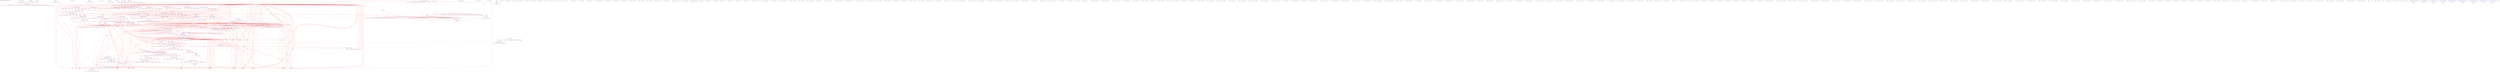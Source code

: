 digraph v3graph {
	graph	[label="MIPS_Harvard_obj_dir/MIPS_Harvard_TB_049_gate_opt.dot",
		 labelloc=t, labeljust=l,
		 //size="7.5,10",
		 rankdir=TB];
	n0	[fontsize=8 label="0x55b3a9e18ff0@TOP", color=purple];
	n1	[fontsize=8 label="0x55b3a9d4be90@TOP", color=purple, style=dotted];
	n2	[fontsize=8 label="0x55b3a9d56a40 TOP->clk", color=blue];
	n3	[fontsize=8 label="0x55b3a9d592c0 TOP->mips_cpu__DOT__clk", color=blue, style=dotted];
	n4	[fontsize=8 label="0x55b3a9d3f420@TOP", color=purple, style=dotted];
	n5	[fontsize=8 label="0x55b3a9d57530 TOP->reset", color=blue];
	n6	[fontsize=8 label="0x55b3a9d593a0 TOP->mips_cpu__DOT__reset", color=blue, style=dotted];
	n7	[fontsize=8 label="0x55b3a9d40840@TOP", color=purple, style=dotted];
	n8	[fontsize=8 label="0x55b3a9d4ac10 TOP->active", color=blue];
	n9	[fontsize=8 label="0x55b3a9d59480 TOP->mips_cpu__DOT__active", color=blue, style=dotted];
	n10	[fontsize=8 label="0x55b3a9d52800@TOP", color=purple, style=dotted];
	n11	[fontsize=8 label="0x55b3a9d53120 TOP->register_v0", color=blue];
	n12	[fontsize=8 label="0x55b3a9d59560 TOP->mips_cpu__DOT__register_v0", color=blue, style=dotted];
	n13	[fontsize=8 label="0x55b3a9d52b00@TOP", color=purple, style=dotted];
	n14	[fontsize=8 label="0x55b3a9d4e960 TOP->clk_enable", color=blue];
	n15	[fontsize=8 label="0x55b3a9d59640 TOP->mips_cpu__DOT__clk_enable", color=blue, style=dotted];
	n16	[fontsize=8 label="0x55b3a9d57dc0@TOP", color=purple, style=dotted];
	n17	[fontsize=8 label="0x55b3a9d40210 TOP->instr_address", color=blue];
	n18	[fontsize=8 label="0x55b3a9d59720 TOP->mips_cpu__DOT__instr_address", color=blue, style=dotted];
	n19	[fontsize=8 label="0x55b3a9d580c0@TOP", color=purple, style=dotted];
	n20	[fontsize=8 label="0x55b3a9d4f650 TOP->instr_readdata", color=blue];
	n21	[fontsize=8 label="0x55b3a9d59800 TOP->mips_cpu__DOT__instr_readdata", color=blue, style=dotted];
	n22	[fontsize=8 label="0x55b3a9d583c0@TOP", color=purple, style=dotted];
	n23	[fontsize=8 label="0x55b3a9d4ce30 TOP->data_address", color=blue];
	n24	[fontsize=8 label="0x55b3a9d598e0 TOP->mips_cpu__DOT__data_address", color=blue, style=dotted];
	n25	[fontsize=8 label="0x55b3a9d586c0@TOP", color=purple, style=dotted];
	n26	[fontsize=8 label="0x55b3a9d4c960 TOP->data_write", color=blue];
	n27	[fontsize=8 label="0x55b3a9d599c0 TOP->mips_cpu__DOT__data_write", color=blue, style=dotted];
	n28	[fontsize=8 label="0x55b3a9d589c0@TOP", color=purple, style=dotted];
	n29	[fontsize=8 label="0x55b3a9d4c350 TOP->data_read", color=blue];
	n30	[fontsize=8 label="0x55b3a9d59aa0 TOP->mips_cpu__DOT__data_read", color=blue, style=dotted];
	n31	[fontsize=8 label="0x55b3a9d58cc0@TOP", color=purple, style=dotted];
	n32	[fontsize=8 label="0x55b3a9d3fad0 TOP->data_writedata", color=blue];
	n33	[fontsize=8 label="0x55b3a9d59b80 TOP->mips_cpu__DOT__data_writedata", color=blue, style=dotted];
	n34	[fontsize=8 label="0x55b3a9d58fc0@TOP", color=purple, style=dotted];
	n35	[fontsize=8 label="0x55b3a9d3e4d0 TOP->data_readdata", color=blue];
	n36	[fontsize=8 label="0x55b3a9d59c60 TOP->mips_cpu__DOT__data_readdata", color=blue, style=dotted];
	n37	[fontsize=8 label="0x55b3a9d5afa0@TOP", color=purple, style=dotted];
	n38	[fontsize=8 label="0x55b3a9d5ac20 TOP->mips_cpu__DOT__instruction_decode", color=blue];
	n39	[fontsize=8 label="0x55b3a9d5ade0 TOP->mips_cpu__DOT__read_address_1", color=blue, style=dotted];
	n40	[fontsize=8 label="0x55b3a9d5b650@TOP", color=purple, style=dotted];
	n41	[fontsize=8 label="0x55b3a9d5aec0 TOP->mips_cpu__DOT__Rs_decode", color=blue, style=dotted];
	n42	[fontsize=8 label="0x55b3a9d5bec0@TOP", color=purple, style=dotted];
	n43	[fontsize=8 label="0x55b3a9d5bd00 TOP->mips_cpu__DOT__read_address_2", color=blue, style=dotted];
	n44	[fontsize=8 label="0x55b3a9d5c570@TOP", color=purple, style=dotted];
	n45	[fontsize=8 label="0x55b3a9d5bde0 TOP->mips_cpu__DOT__Rt_decode", color=blue, style=dotted];
	n46	[fontsize=8 label="0x55b3a9d5cd00@TOP", color=purple, style=dotted];
	n47	[fontsize=8 label="0x55b3a9d5cc20 TOP->mips_cpu__DOT__Rd_decode", color=blue, style=dotted];
	n48	[fontsize=8 label="0x55b3a9d5d490@TOP", color=purple, style=dotted];
	n49	[fontsize=8 label="0x55b3a9d5d3b0 TOP->mips_cpu__DOT__immediate", color=blue, style=dotted];
	n50	[fontsize=8 label="0x55b3a9d608c0@TOP", color=purple, style=dotted];
	n51	[fontsize=8 label="0x55b3a9d5f900 TOP->mips_cpu__DOT__read_data_memory", color=blue, style=dotted];
	n52	[fontsize=8 label="0x55b3a9d60bc0@TOP", color=purple];
	n53	[fontsize=8 label="0x55b3a9d5f660 TOP->mips_cpu__DOT__ALU_output_memory", color=blue];
	n54	[fontsize=8 label="0x55b3a9d60ec0@TOP", color=purple];
	n55	[fontsize=8 label="0x55b3a9d5f9e0 TOP->mips_cpu__DOT__write_data_memory", color=blue];
	n56	[fontsize=8 label="0x55b3a9d611c0@TOP", color=purple];
	n57	[fontsize=8 label="0x55b3a9d5f4a0 TOP->mips_cpu__DOT__memory_write_memory", color=blue];
	n58	[fontsize=8 label="0x55b3a9d614c0@TOP", color=purple];
	n59	[fontsize=8 label="0x55b3a9d59fe0 TOP->mips_cpu__DOT__program_counter_fetch", color=blue];
	n60	[fontsize=8 label="0x55b3a9d617c0@TOP", color=purple, style=dotted];
	n61	[fontsize=8 label="0x55b3a9d5a1a0 TOP->mips_cpu__DOT__instruction_fetch", color=blue, style=dotted];
	n62	[fontsize=8 label="0x55b3a9d61ac0@TOP", color=purple];
	n63	[fontsize=8 label="0x55b3a9d59d40 TOP->mips_cpu__DOT__internal_clk", color=blue];
	n64	[fontsize=8 label="0x55b3a9d623b0@TOP", color=purple, style=dotted];
	n65	[fontsize=8 label="0x55b3a9d647b0 TOP->mips_cpu__DOT__register_file__DOT__clk", color=blue, style=dotted];
	n66	[fontsize=8 label="0x55b3a9d626b0@TOP", color=purple, style=dotted];
	n67	[fontsize=8 label="0x55b3a9d59e20 TOP->mips_cpu__DOT__HI_LO_output", color=blue];
	n68	[fontsize=8 label="0x55b3a9d64970 TOP->mips_cpu__DOT__register_file__DOT__HI_LO_output", color=blue, style=dotted];
	n69	[fontsize=8 label="0x55b3a9d629b0@TOP", color=purple, style=dotted];
	n70	[fontsize=8 label="0x55b3a9d5fac0 TOP->mips_cpu__DOT__register_write_writeback", color=blue];
	n71	[fontsize=8 label="0x55b3a9d64a50 TOP->mips_cpu__DOT__register_file__DOT__write_enable", color=blue, style=dotted];
	n72	[fontsize=8 label="0x55b3a9d62cb0@TOP", color=purple, style=dotted];
	n73	[fontsize=8 label="0x55b3a9d5fba0 TOP->mips_cpu__DOT__hi_lo_register_write_writeback", color=blue];
	n74	[fontsize=8 label="0x55b3a9d64b30 TOP->mips_cpu__DOT__register_file__DOT__hi_lo_register_write_enable", color=blue, style=dotted];
	n75	[fontsize=8 label="0x55b3a9d62fb0@TOP", color=purple, style=dotted];
	n76	[fontsize=8 label="0x55b3a9d64c10 TOP->mips_cpu__DOT__register_file__DOT__read_address_1", color=blue, style=dotted];
	n77	[fontsize=8 label="0x55b3a9d632b0@TOP", color=purple, style=dotted];
	n78	[fontsize=8 label="0x55b3a9d64cf0 TOP->mips_cpu__DOT__register_file__DOT__read_address_2", color=blue, style=dotted];
	n79	[fontsize=8 label="0x55b3a9d635b0@TOP", color=purple, style=dotted];
	n80	[fontsize=8 label="0x55b3a9d5fd60 TOP->mips_cpu__DOT__write_register_writeback", color=blue];
	n81	[fontsize=8 label="0x55b3a9d64dd0 TOP->mips_cpu__DOT__register_file__DOT__write_address", color=blue, style=dotted];
	n82	[fontsize=8 label="0x55b3a9d638b0@TOP", color=purple, style=dotted];
	n83	[fontsize=8 label="0x55b3a9d5fe40 TOP->mips_cpu__DOT__result_writeback", color=blue];
	n84	[fontsize=8 label="0x55b3a9d64eb0 TOP->mips_cpu__DOT__register_file__DOT__write_data", color=blue, style=dotted];
	n85	[fontsize=8 label="0x55b3a9d63bb0@TOP", color=purple, style=dotted];
	n86	[fontsize=8 label="0x55b3a9d5ff20 TOP->mips_cpu__DOT__ALU_HI_output_writeback", color=blue];
	n87	[fontsize=8 label="0x55b3a9d64f90 TOP->mips_cpu__DOT__register_file__DOT__HI_write_data", color=blue, style=dotted];
	n88	[fontsize=8 label="0x55b3a9d63eb0@TOP", color=purple, style=dotted];
	n89	[fontsize=8 label="0x55b3a9d60000 TOP->mips_cpu__DOT__ALU_LO_output_writeback", color=blue];
	n90	[fontsize=8 label="0x55b3a9d65070 TOP->mips_cpu__DOT__register_file__DOT__LO_write_data", color=blue, style=dotted];
	n91	[fontsize=8 label="0x55b3a9d641b0@TOP", color=purple, style=dotted];
	n92	[fontsize=8 label="0x55b3a9d5dc20 TOP->mips_cpu__DOT__register_file_output_A_decode", color=blue];
	n93	[fontsize=8 label="0x55b3a9d65150 TOP->mips_cpu__DOT__register_file__DOT__read_data_1", color=blue, style=dotted];
	n94	[fontsize=8 label="0x55b3a9d644b0@TOP", color=purple, style=dotted];
	n95	[fontsize=8 label="0x55b3a9d5dd00 TOP->mips_cpu__DOT__register_file_output_B_decode", color=blue];
	n96	[fontsize=8 label="0x55b3a9d65230 TOP->mips_cpu__DOT__register_file__DOT__read_data_2", color=blue, style=dotted];
	n97	[fontsize=8 label="0x55b3a9d65770@TOP", color=purple, style=dotted];
	n98	[fontsize=8 label="0x55b3a9d65310 TOP->mips_cpu__DOT__register_file__DOT__registers", color=blue];
	n99	[fontsize=8 label="0x55b3a9d655b0 TOP->mips_cpu__DOT__register_file__DOT__read_data_1_pre_mux", color=blue, style=dotted];
	n100	[fontsize=8 label="0x55b3a9d661d0@TOP", color=purple, style=dotted];
	n101	[fontsize=8 label="0x55b3a9d65690 TOP->mips_cpu__DOT__register_file__DOT__read_data_2_pre_mux", color=blue, style=dotted];
	n102	[fontsize=8 label="0x55b3a9d66c30@TOP", color=purple];
	n103	[fontsize=8 label="0x55b3a9d654d0 TOP->mips_cpu__DOT__register_file__DOT__LO_reg", color=blue];
	n104	[fontsize=8 label="0x55b3a9d67230@TOP", color=purple];
	n105	[fontsize=8 label="0x55b3a9d653f0 TOP->mips_cpu__DOT__register_file__DOT__HI_reg", color=blue];
	n106	[fontsize=8 label="0x55b3a9d67910@TOP", color=purple, style=dotted];
	n107	[fontsize=8 label="0x55b3a9d67830 TOP->mips_cpu__DOT__register_file__DOT__modified_write_clk", color=blue];
	n108	[fontsize=8 label="0x55b3a9d68ef0@TOP", color=purple, style=dotted];
	n109	[fontsize=8 label="0x55b3a9d69af0 TOP->mips_cpu__DOT__pc__DOT__clk", color=blue, style=dotted];
	n110	[fontsize=8 label="0x55b3a9d691f0@TOP", color=purple, style=dotted];
	n111	[fontsize=8 label="0x55b3a9d59f00 TOP->mips_cpu__DOT__program_counter_prime", color=blue];
	n112	[fontsize=8 label="0x55b3a9d69bd0 TOP->mips_cpu__DOT__pc__DOT__address_input", color=blue, style=dotted];
	n113	[fontsize=8 label="0x55b3a9d694f0@TOP", color=purple, style=dotted];
	n114	[fontsize=8 label="0x55b3a9d602a0 TOP->mips_cpu__DOT__stall_fetch", color=blue];
	n115	[fontsize=8 label="0x55b3a9d69cb0 TOP->mips_cpu__DOT__pc__DOT__enable", color=blue, style=dotted];
	n116	[fontsize=8 label="0x55b3a9d697f0@TOP", color=purple, style=dotted];
	n117	[fontsize=8 label="0x55b3a9d69d90 TOP->mips_cpu__DOT__pc__DOT__address_output", color=blue, style=dotted];
	n118	[fontsize=8 label="0x55b3a9d6a780@TOP", color=purple, style=dotted];
	n119	[fontsize=8 label="0x55b3a9d6ad80 TOP->mips_cpu__DOT__plus_four_adder__DOT__a", color=blue, style=dotted];
	n120	[fontsize=8 label="0x55b3a9d6aa80@TOP", color=purple, style=dotted];
	n121	[fontsize=8 label="0x55b3a9d5a0c0 TOP->mips_cpu__DOT__program_counter_plus_four_fetch", color=blue, style=dotted];
	n122	[fontsize=8 label="0x55b3a9d6af40 TOP->mips_cpu__DOT__plus_four_adder__DOT__z", color=blue, style=dotted];
	n123	[fontsize=8 label="0x55b3a9d6b020@TOP", color=purple, style=dotted];
	n124	[fontsize=8 label="0x55b3a9d6b550@TOP", color=purple, style=dotted];
	n125	[fontsize=8 label="0x55b3a9d5a280 TOP->mips_cpu__DOT__program_counter_source_decode", color=blue];
	n126	[fontsize=8 label="0x55b3a9d6c230 TOP->mips_cpu__DOT__program_counter_multiplexer__DOT__control", color=blue, style=dotted];
	n127	[fontsize=8 label="0x55b3a9d6b850@TOP", color=purple, style=dotted];
	n128	[fontsize=8 label="0x55b3a9d6c310 TOP->mips_cpu__DOT__program_counter_multiplexer__DOT__input_0", color=blue, style=dotted];
	n129	[fontsize=8 label="0x55b3a9d6bb50@TOP", color=purple, style=dotted];
	n130	[fontsize=8 label="0x55b3a9d5ab40 TOP->mips_cpu__DOT__program_counter_branch_decode", color=blue, style=dotted];
	n131	[fontsize=8 label="0x55b3a9d6c3f0 TOP->mips_cpu__DOT__program_counter_multiplexer__DOT__input_1", color=blue, style=dotted];
	n132	[fontsize=8 label="0x55b3a9d6be50@TOP", color=purple, style=dotted];
	n133	[fontsize=8 label="0x55b3a9d6c4d0 TOP->mips_cpu__DOT__program_counter_multiplexer__DOT__resolved", color=blue, style=dotted];
	n134	[fontsize=8 label="0x55b3a9d6c5b0@TOP", color=purple];
	n135	[fontsize=8 label="0x55b3a9d6cbb0@TOP", color=purple, style=dotted];
	n136	[fontsize=8 label="0x55b3a9d6e0b0 TOP->mips_cpu__DOT__fetch_decode_register__DOT__clk", color=blue, style=dotted];
	n137	[fontsize=8 label="0x55b3a9d6ceb0@TOP", color=purple, style=dotted];
	n138	[fontsize=8 label="0x55b3a9d60380 TOP->mips_cpu__DOT__stall_decode", color=blue];
	n139	[fontsize=8 label="0x55b3a9d6e190 TOP->mips_cpu__DOT__fetch_decode_register__DOT__enable", color=blue, style=dotted];
	n140	[fontsize=8 label="0x55b3a9d6d1b0@TOP", color=purple, style=dotted];
	n141	[fontsize=8 label="0x55b3a9d6e270 TOP->mips_cpu__DOT__fetch_decode_register__DOT__clear", color=blue, style=dotted];
	n142	[fontsize=8 label="0x55b3a9d6d4b0@TOP", color=purple, style=dotted];
	n143	[fontsize=8 label="0x55b3a9d6e350 TOP->mips_cpu__DOT__fetch_decode_register__DOT__instruction_fetch", color=blue, style=dotted];
	n144	[fontsize=8 label="0x55b3a9d6d7b0@TOP", color=purple, style=dotted];
	n145	[fontsize=8 label="0x55b3a9d6e430 TOP->mips_cpu__DOT__fetch_decode_register__DOT__program_counter_plus_four_fetch", color=blue, style=dotted];
	n146	[fontsize=8 label="0x55b3a9d6dab0@TOP", color=purple, style=dotted];
	n147	[fontsize=8 label="0x55b3a9d6e510 TOP->mips_cpu__DOT__fetch_decode_register__DOT__instruction_decode", color=blue, style=dotted];
	n148	[fontsize=8 label="0x55b3a9d6ddb0@TOP", color=purple, style=dotted];
	n149	[fontsize=8 label="0x55b3a9d5ad00 TOP->mips_cpu__DOT__program_counter_plus_four_decode", color=blue];
	n150	[fontsize=8 label="0x55b3a9d6e5f0 TOP->mips_cpu__DOT__fetch_decode_register__DOT__program_counter_plus_four_decode", color=blue, style=dotted];
	n151	[fontsize=8 label="0x55b3a9d6fb70@TOP", color=purple, style=dotted];
	n152	[fontsize=8 label="0x55b3a9d71670 TOP->mips_cpu__DOT__control_unit__DOT__instruction", color=blue, style=dotted];
	n153	[fontsize=8 label="0x55b3a9d6fe70@TOP", color=purple, style=dotted];
	n154	[fontsize=8 label="0x55b3a9d5a360 TOP->mips_cpu__DOT__register_write_decode", color=blue];
	n155	[fontsize=8 label="0x55b3a9d71750 TOP->mips_cpu__DOT__control_unit__DOT__register_write", color=blue, style=dotted];
	n156	[fontsize=8 label="0x55b3a9d70170@TOP", color=purple, style=dotted];
	n157	[fontsize=8 label="0x55b3a9d5a440 TOP->mips_cpu__DOT__memory_to_register_decode", color=blue];
	n158	[fontsize=8 label="0x55b3a9d71830 TOP->mips_cpu__DOT__control_unit__DOT__memory_to_register", color=blue, style=dotted];
	n159	[fontsize=8 label="0x55b3a9d70470@TOP", color=purple, style=dotted];
	n160	[fontsize=8 label="0x55b3a9d5a520 TOP->mips_cpu__DOT__memory_write_decode", color=blue];
	n161	[fontsize=8 label="0x55b3a9d71910 TOP->mips_cpu__DOT__control_unit__DOT__memory_write", color=blue, style=dotted];
	n162	[fontsize=8 label="0x55b3a9d70770@TOP", color=purple, style=dotted];
	n163	[fontsize=8 label="0x55b3a9d5a600 TOP->mips_cpu__DOT__ALU_src_B_decode", color=blue];
	n164	[fontsize=8 label="0x55b3a9d719f0 TOP->mips_cpu__DOT__control_unit__DOT__ALU_src_B", color=blue, style=dotted];
	n165	[fontsize=8 label="0x55b3a9d70a70@TOP", color=purple, style=dotted];
	n166	[fontsize=8 label="0x55b3a9d5a6e0 TOP->mips_cpu__DOT__register_destination_decode", color=blue];
	n167	[fontsize=8 label="0x55b3a9d71ad0 TOP->mips_cpu__DOT__control_unit__DOT__register_destination", color=blue, style=dotted];
	n168	[fontsize=8 label="0x55b3a9d70d70@TOP", color=purple, style=dotted];
	n169	[fontsize=8 label="0x55b3a9d5a7c0 TOP->mips_cpu__DOT__branch_decode", color=blue];
	n170	[fontsize=8 label="0x55b3a9d71bb0 TOP->mips_cpu__DOT__control_unit__DOT__branch", color=blue, style=dotted];
	n171	[fontsize=8 label="0x55b3a9d71070@TOP", color=purple, style=dotted];
	n172	[fontsize=8 label="0x55b3a9d5a8a0 TOP->mips_cpu__DOT__hi_lo_register_write_decode", color=blue];
	n173	[fontsize=8 label="0x55b3a9d71c90 TOP->mips_cpu__DOT__control_unit__DOT__hi_lo_register_write", color=blue, style=dotted];
	n174	[fontsize=8 label="0x55b3a9d71370@TOP", color=purple, style=dotted];
	n175	[fontsize=8 label="0x55b3a9d5aa60 TOP->mips_cpu__DOT__ALU_function_decode", color=blue];
	n176	[fontsize=8 label="0x55b3a9d71d70 TOP->mips_cpu__DOT__control_unit__DOT__ALU_function", color=blue, style=dotted];
	n177	[fontsize=8 label="0x55b3a9e1a4b0@TOP", color=purple];
	n178	[fontsize=8 label="0x55b3a9d71e50 TOP->mips_cpu__DOT__control_unit__DOT__op", color=blue];
	n179	[fontsize=8 label="0x55b3a9d72010 TOP->mips_cpu__DOT__control_unit__DOT__funct", color=blue];
	n180	[fontsize=8 label="0x55b3a9e1a330@TOP", color=purple, style=dotted];
	n181	[fontsize=8 label="0x55b3a9d71f30 TOP->mips_cpu__DOT__control_unit__DOT__rt", color=blue, style=dotted];
	n182	[fontsize=8 label="0x55b3a9d7b6c0@TOP", color=purple, style=dotted];
	n183	[fontsize=8 label="0x55b3a9d60460 TOP->mips_cpu__DOT__forward_A_decode", color=blue, style=dotted];
	n184	[fontsize=8 label="0x55b3a9d7c3a0 TOP->mips_cpu__DOT__register_file_output_A_mux__DOT__control", color=blue, style=dotted];
	n185	[fontsize=8 label="0x55b3a9d7b9c0@TOP", color=purple, style=dotted];
	n186	[fontsize=8 label="0x55b3a9d7c480 TOP->mips_cpu__DOT__register_file_output_A_mux__DOT__input_0", color=blue, style=dotted];
	n187	[fontsize=8 label="0x55b3a9d7bcc0@TOP", color=purple, style=dotted];
	n188	[fontsize=8 label="0x55b3a9d7c560 TOP->mips_cpu__DOT__register_file_output_A_mux__DOT__input_1", color=blue, style=dotted];
	n189	[fontsize=8 label="0x55b3a9d7bfc0@TOP", color=purple, style=dotted];
	n190	[fontsize=8 label="0x55b3a9d5dde0 TOP->mips_cpu__DOT__register_file_output_A_resolved_decode", color=blue, style=dotted];
	n191	[fontsize=8 label="0x55b3a9d7c640 TOP->mips_cpu__DOT__register_file_output_A_mux__DOT__resolved", color=blue, style=dotted];
	n192	[fontsize=8 label="0x55b3a9d7c720@TOP", color=purple, style=dotted];
	n193	[fontsize=8 label="0x55b3a9d7cd20@TOP", color=purple, style=dotted];
	n194	[fontsize=8 label="0x55b3a9d60540 TOP->mips_cpu__DOT__forward_B_decode", color=blue, style=dotted];
	n195	[fontsize=8 label="0x55b3a9d7ddc0 TOP->mips_cpu__DOT__register_file_output_B_mux__DOT__control", color=blue, style=dotted];
	n196	[fontsize=8 label="0x55b3a9d7d0e0@TOP", color=purple, style=dotted];
	n197	[fontsize=8 label="0x55b3a9d7dee0 TOP->mips_cpu__DOT__register_file_output_B_mux__DOT__input_0", color=blue, style=dotted];
	n198	[fontsize=8 label="0x55b3a9d7d4e0@TOP", color=purple, style=dotted];
	n199	[fontsize=8 label="0x55b3a9d7e000 TOP->mips_cpu__DOT__register_file_output_B_mux__DOT__input_1", color=blue, style=dotted];
	n200	[fontsize=8 label="0x55b3a9d7d8a0@TOP", color=purple, style=dotted];
	n201	[fontsize=8 label="0x55b3a9d5dec0 TOP->mips_cpu__DOT__register_file_output_B_resolved_decode", color=blue, style=dotted];
	n202	[fontsize=8 label="0x55b3a9d7e120 TOP->mips_cpu__DOT__register_file_output_B_mux__DOT__resolved", color=blue, style=dotted];
	n203	[fontsize=8 label="0x55b3a9d7e240@TOP", color=purple, style=dotted];
	n204	[fontsize=8 label="0x55b3a9d7e9f0@TOP", color=purple, style=dotted];
	n205	[fontsize=8 label="0x55b3a9d7f5b0 TOP->mips_cpu__DOT__reg_output_comparator__DOT__a", color=blue, style=dotted];
	n206	[fontsize=8 label="0x55b3a9d7ede0@TOP", color=purple, style=dotted];
	n207	[fontsize=8 label="0x55b3a9d7f710 TOP->mips_cpu__DOT__reg_output_comparator__DOT__b", color=blue, style=dotted];
	n208	[fontsize=8 label="0x55b3a9d7f1d0@TOP", color=purple, style=dotted];
	n209	[fontsize=8 label="0x55b3a9d5a980 TOP->mips_cpu__DOT__equal_decode", color=blue, style=dotted];
	n210	[fontsize=8 label="0x55b3a9d7f830 TOP->mips_cpu__DOT__reg_output_comparator__DOT__c", color=blue, style=dotted];
	n211	[fontsize=8 label="0x55b3a9d7f950@TOP", color=purple, style=dotted];
	n212	[fontsize=8 label="0x55b3a9d7ff60@TOP", color=purple, style=dotted];
	n213	[fontsize=8 label="0x55b3a9d80b40 TOP->mips_cpu__DOT__program_counter_source_and_gate_decode__DOT__input_A", color=blue, style=dotted];
	n214	[fontsize=8 label="0x55b3a9d80350@TOP", color=purple, style=dotted];
	n215	[fontsize=8 label="0x55b3a9d80c60 TOP->mips_cpu__DOT__program_counter_source_and_gate_decode__DOT__input_B", color=blue, style=dotted];
	n216	[fontsize=8 label="0x55b3a9d80740@TOP", color=purple, style=dotted];
	n217	[fontsize=8 label="0x55b3a9d80d80 TOP->mips_cpu__DOT__program_counter_source_and_gate_decode__DOT__output_C", color=blue, style=dotted];
	n218	[fontsize=8 label="0x55b3a9d80ea0@TOP", color=purple];
	n219	[fontsize=8 label="0x55b3a9d814e0@TOP", color=purple, style=dotted];
	n220	[fontsize=8 label="0x55b3a9d81cb0 TOP->mips_cpu__DOT__sign_extender_decode__DOT__short_input", color=blue, style=dotted];
	n221	[fontsize=8 label="0x55b3a9d818c0@TOP", color=purple, style=dotted];
	n222	[fontsize=8 label="0x55b3a9d5dfa0 TOP->mips_cpu__DOT__sign_imm_decode", color=blue];
	n223	[fontsize=8 label="0x55b3a9d81dd0 TOP->mips_cpu__DOT__sign_extender_decode__DOT__extended_output", color=blue, style=dotted];
	n224	[fontsize=8 label="0x55b3a9d81ef0@TOP", color=purple];
	n225	[fontsize=8 label="0x55b3a9d82b00@TOP", color=purple, style=dotted];
	n226	[fontsize=8 label="0x55b3a9d83420 TOP->mips_cpu__DOT__shifter_decode__DOT__shift_input", color=blue, style=dotted];
	n227	[fontsize=8 label="0x55b3a9d82ee0@TOP", color=purple, style=dotted];
	n228	[fontsize=8 label="0x55b3a9d5db40 TOP->mips_cpu__DOT__shifter_output_decode", color=blue, style=dotted];
	n229	[fontsize=8 label="0x55b3a9d83540 TOP->mips_cpu__DOT__shifter_decode__DOT__shift_output", color=blue, style=dotted];
	n230	[fontsize=8 label="0x55b3a9d83660@TOP", color=purple, style=dotted];
	n231	[fontsize=8 label="0x55b3a9d83c30@TOP", color=purple, style=dotted];
	n232	[fontsize=8 label="0x55b3a9d84760 TOP->mips_cpu__DOT__adder_decode__DOT__a", color=blue, style=dotted];
	n233	[fontsize=8 label="0x55b3a9d83fe0@TOP", color=purple, style=dotted];
	n234	[fontsize=8 label="0x55b3a9d848f0 TOP->mips_cpu__DOT__adder_decode__DOT__b", color=blue, style=dotted];
	n235	[fontsize=8 label="0x55b3a9d843a0@TOP", color=purple, style=dotted];
	n236	[fontsize=8 label="0x55b3a9d84a10 TOP->mips_cpu__DOT__adder_decode__DOT__z", color=blue, style=dotted];
	n237	[fontsize=8 label="0x55b3a9d84b30@TOP", color=purple, style=dotted];
	n238	[fontsize=8 label="0x55b3a9d85110@TOP", color=purple, style=dotted];
	n239	[fontsize=8 label="0x55b3a9d8be60 TOP->mips_cpu__DOT__decode_execute_register__DOT__clk", color=blue, style=dotted];
	n240	[fontsize=8 label="0x55b3a9d854f0@TOP", color=purple, style=dotted];
	n241	[fontsize=8 label="0x55b3a9d60620 TOP->mips_cpu__DOT__flush_execute_register", color=blue];
	n242	[fontsize=8 label="0x55b3a9d8bfc0 TOP->mips_cpu__DOT__decode_execute_register__DOT__clear", color=blue, style=dotted];
	n243	[fontsize=8 label="0x55b3a9d858d0@TOP", color=purple, style=dotted];
	n244	[fontsize=8 label="0x55b3a9d8c0e0 TOP->mips_cpu__DOT__decode_execute_register__DOT__register_write_decode", color=blue, style=dotted];
	n245	[fontsize=8 label="0x55b3a9d85cc0@TOP", color=purple, style=dotted];
	n246	[fontsize=8 label="0x55b3a9d8c260 TOP->mips_cpu__DOT__decode_execute_register__DOT__memory_to_register_decode", color=blue, style=dotted];
	n247	[fontsize=8 label="0x55b3a9d860c0@TOP", color=purple, style=dotted];
	n248	[fontsize=8 label="0x55b3a9d8c380 TOP->mips_cpu__DOT__decode_execute_register__DOT__memory_write_decode", color=blue, style=dotted];
	n249	[fontsize=8 label="0x55b3a9d864b0@TOP", color=purple, style=dotted];
	n250	[fontsize=8 label="0x55b3a9d8c4a0 TOP->mips_cpu__DOT__decode_execute_register__DOT__ALU_src_B_decode", color=blue, style=dotted];
	n251	[fontsize=8 label="0x55b3a9d868a0@TOP", color=purple, style=dotted];
	n252	[fontsize=8 label="0x55b3a9d8c5c0 TOP->mips_cpu__DOT__decode_execute_register__DOT__register_destination_decode", color=blue, style=dotted];
	n253	[fontsize=8 label="0x55b3a9d86c60@TOP", color=purple, style=dotted];
	n254	[fontsize=8 label="0x55b3a9d8c6e0 TOP->mips_cpu__DOT__decode_execute_register__DOT__hi_lo_register_write_decode", color=blue, style=dotted];
	n255	[fontsize=8 label="0x55b3a9d87020@TOP", color=purple, style=dotted];
	n256	[fontsize=8 label="0x55b3a9d8c800 TOP->mips_cpu__DOT__decode_execute_register__DOT__ALU_function_decode", color=blue, style=dotted];
	n257	[fontsize=8 label="0x55b3a9d87410@TOP", color=purple, style=dotted];
	n258	[fontsize=8 label="0x55b3a9d8c920 TOP->mips_cpu__DOT__decode_execute_register__DOT__Rs_decode", color=blue, style=dotted];
	n259	[fontsize=8 label="0x55b3a9d877f0@TOP", color=purple, style=dotted];
	n260	[fontsize=8 label="0x55b3a9d8ca40 TOP->mips_cpu__DOT__decode_execute_register__DOT__Rt_decode", color=blue, style=dotted];
	n261	[fontsize=8 label="0x55b3a9d87bd0@TOP", color=purple, style=dotted];
	n262	[fontsize=8 label="0x55b3a9d8cb60 TOP->mips_cpu__DOT__decode_execute_register__DOT__Rd_decode", color=blue, style=dotted];
	n263	[fontsize=8 label="0x55b3a9d87fb0@TOP", color=purple, style=dotted];
	n264	[fontsize=8 label="0x55b3a9d8cc80 TOP->mips_cpu__DOT__decode_execute_register__DOT__sign_imm_decode", color=blue, style=dotted];
	n265	[fontsize=8 label="0x55b3a9d883a0@TOP", color=purple, style=dotted];
	n266	[fontsize=8 label="0x55b3a9d5e6a0 TOP->mips_cpu__DOT__register_write_execute", color=blue];
	n267	[fontsize=8 label="0x55b3a9d8cda0 TOP->mips_cpu__DOT__decode_execute_register__DOT__register_write_execute", color=blue, style=dotted];
	n268	[fontsize=8 label="0x55b3a9d88790@TOP", color=purple, style=dotted];
	n269	[fontsize=8 label="0x55b3a9d5e160 TOP->mips_cpu__DOT__memory_to_register_execute", color=blue];
	n270	[fontsize=8 label="0x55b3a9d8cec0 TOP->mips_cpu__DOT__decode_execute_register__DOT__memory_to_register_execute", color=blue, style=dotted];
	n271	[fontsize=8 label="0x55b3a9d88b50@TOP", color=purple, style=dotted];
	n272	[fontsize=8 label="0x55b3a9d5e240 TOP->mips_cpu__DOT__memory_write_execute", color=blue];
	n273	[fontsize=8 label="0x55b3a9d8cfe0 TOP->mips_cpu__DOT__decode_execute_register__DOT__memory_write_execute", color=blue, style=dotted];
	n274	[fontsize=8 label="0x55b3a9d88f40@TOP", color=purple, style=dotted];
	n275	[fontsize=8 label="0x55b3a9d5e400 TOP->mips_cpu__DOT__ALU_src_B_execute", color=blue];
	n276	[fontsize=8 label="0x55b3a9d8d100 TOP->mips_cpu__DOT__decode_execute_register__DOT__ALU_src_B_execute", color=blue, style=dotted];
	n277	[fontsize=8 label="0x55b3a9d89330@TOP", color=purple, style=dotted];
	n278	[fontsize=8 label="0x55b3a9d5e080 TOP->mips_cpu__DOT__register_destination_execute", color=blue];
	n279	[fontsize=8 label="0x55b3a9d8d220 TOP->mips_cpu__DOT__decode_execute_register__DOT__register_destination_execute", color=blue, style=dotted];
	n280	[fontsize=8 label="0x55b3a9d896f0@TOP", color=purple, style=dotted];
	n281	[fontsize=8 label="0x55b3a9d5e5c0 TOP->mips_cpu__DOT__hi_lo_register_write_execute", color=blue];
	n282	[fontsize=8 label="0x55b3a9d8d340 TOP->mips_cpu__DOT__decode_execute_register__DOT__hi_lo_register_write_execute", color=blue, style=dotted];
	n283	[fontsize=8 label="0x55b3a9d89ab0@TOP", color=purple, style=dotted];
	n284	[fontsize=8 label="0x55b3a9d5e4e0 TOP->mips_cpu__DOT__ALU_function_execute", color=blue];
	n285	[fontsize=8 label="0x55b3a9d8d460 TOP->mips_cpu__DOT__decode_execute_register__DOT__ALU_function_execute", color=blue, style=dotted];
	n286	[fontsize=8 label="0x55b3a9d89ea0@TOP", color=purple, style=dotted];
	n287	[fontsize=8 label="0x55b3a9d5ee80 TOP->mips_cpu__DOT__Rs_execute", color=blue];
	n288	[fontsize=8 label="0x55b3a9d8d580 TOP->mips_cpu__DOT__decode_execute_register__DOT__Rs_execute", color=blue, style=dotted];
	n289	[fontsize=8 label="0x55b3a9d8a290@TOP", color=purple, style=dotted];
	n290	[fontsize=8 label="0x55b3a9d5ef60 TOP->mips_cpu__DOT__Rt_execute", color=blue];
	n291	[fontsize=8 label="0x55b3a9d8d6a0 TOP->mips_cpu__DOT__decode_execute_register__DOT__Rt_execute", color=blue, style=dotted];
	n292	[fontsize=8 label="0x55b3a9d8a680@TOP", color=purple, style=dotted];
	n293	[fontsize=8 label="0x55b3a9d5f040 TOP->mips_cpu__DOT__Rd_execute", color=blue];
	n294	[fontsize=8 label="0x55b3a9d8d7c0 TOP->mips_cpu__DOT__decode_execute_register__DOT__Rd_execute", color=blue, style=dotted];
	n295	[fontsize=8 label="0x55b3a9d8aa70@TOP", color=purple, style=dotted];
	n296	[fontsize=8 label="0x55b3a9d5f120 TOP->mips_cpu__DOT__sign_imm_execute", color=blue];
	n297	[fontsize=8 label="0x55b3a9d8d8e0 TOP->mips_cpu__DOT__decode_execute_register__DOT__sign_imm_execute", color=blue, style=dotted];
	n298	[fontsize=8 label="0x55b3a9d8ae60@TOP", color=purple, style=dotted];
	n299	[fontsize=8 label="0x55b3a9d8da00 TOP->mips_cpu__DOT__decode_execute_register__DOT__read_data_one_decode", color=blue, style=dotted];
	n300	[fontsize=8 label="0x55b3a9d8b260@TOP", color=purple, style=dotted];
	n301	[fontsize=8 label="0x55b3a9d8db20 TOP->mips_cpu__DOT__decode_execute_register__DOT__read_data_two_decode", color=blue, style=dotted];
	n302	[fontsize=8 label="0x55b3a9d8b660@TOP", color=purple, style=dotted];
	n303	[fontsize=8 label="0x55b3a9d5e780 TOP->mips_cpu__DOT__register_file_output_A_execute", color=blue];
	n304	[fontsize=8 label="0x55b3a9d8dc40 TOP->mips_cpu__DOT__decode_execute_register__DOT__read_data_one_execute", color=blue, style=dotted];
	n305	[fontsize=8 label="0x55b3a9d8ba60@TOP", color=purple, style=dotted];
	n306	[fontsize=8 label="0x55b3a9d5e860 TOP->mips_cpu__DOT__register_file_output_B_execute", color=blue];
	n307	[fontsize=8 label="0x55b3a9d8dd60 TOP->mips_cpu__DOT__decode_execute_register__DOT__read_data_two_execute", color=blue, style=dotted];
	n308	[fontsize=8 label="0x55b3a9d948c0@TOP", color=purple, style=dotted];
	n309	[fontsize=8 label="0x55b3a9d959b0 TOP->mips_cpu__DOT__write_register_execute_mux__DOT__control", color=blue, style=dotted];
	n310	[fontsize=8 label="0x55b3a9d94cc0@TOP", color=purple, style=dotted];
	n311	[fontsize=8 label="0x55b3a9d95ad0 TOP->mips_cpu__DOT__write_register_execute_mux__DOT__input_0", color=blue, style=dotted];
	n312	[fontsize=8 label="0x55b3a9d950b0@TOP", color=purple, style=dotted];
	n313	[fontsize=8 label="0x55b3a9d95bf0 TOP->mips_cpu__DOT__write_register_execute_mux__DOT__input_1", color=blue, style=dotted];
	n314	[fontsize=8 label="0x55b3a9d954a0@TOP", color=purple, style=dotted];
	n315	[fontsize=8 label="0x55b3a9d5e320 TOP->mips_cpu__DOT__write_register_execute", color=blue];
	n316	[fontsize=8 label="0x55b3a9d95d10 TOP->mips_cpu__DOT__write_register_execute_mux__DOT__resolved", color=blue, style=dotted];
	n317	[fontsize=8 label="0x55b3a9d95e30@TOP", color=purple];
	n318	[fontsize=8 label="0x55b3a9d96600@TOP", color=purple, style=dotted];
	n319	[fontsize=8 label="0x55b3a9d60700 TOP->mips_cpu__DOT__forward_A_execute", color=blue];
	n320	[fontsize=8 label="0x55b3a9d97ed0 TOP->mips_cpu__DOT__register_file_output_A_execute_mux__DOT__control", color=blue, style=dotted];
	n321	[fontsize=8 label="0x55b3a9d969f0@TOP", color=purple, style=dotted];
	n322	[fontsize=8 label="0x55b3a9d97ff0 TOP->mips_cpu__DOT__register_file_output_A_execute_mux__DOT__input_0", color=blue, style=dotted];
	n323	[fontsize=8 label="0x55b3a9d96df0@TOP", color=purple, style=dotted];
	n324	[fontsize=8 label="0x55b3a9d98110 TOP->mips_cpu__DOT__register_file_output_A_execute_mux__DOT__input_1", color=blue, style=dotted];
	n325	[fontsize=8 label="0x55b3a9d971e0@TOP", color=purple, style=dotted];
	n326	[fontsize=8 label="0x55b3a9d98230 TOP->mips_cpu__DOT__register_file_output_A_execute_mux__DOT__input_2", color=blue, style=dotted];
	n327	[fontsize=8 label="0x55b3a9d975d0@TOP", color=purple, style=dotted];
	n328	[fontsize=8 label="0x55b3a9d98350 TOP->mips_cpu__DOT__register_file_output_A_execute_mux__DOT__input_3", color=blue, style=dotted];
	n329	[fontsize=8 label="0x55b3a9d979c0@TOP", color=purple, style=dotted];
	n330	[fontsize=8 label="0x55b3a9d5e940 TOP->mips_cpu__DOT__source_A_ALU_execute", color=blue];
	n331	[fontsize=8 label="0x55b3a9d98470 TOP->mips_cpu__DOT__register_file_output_A_execute_mux__DOT__resolved", color=blue, style=dotted];
	n332	[fontsize=8 label="0x55b3a9d98590@TOP", color=purple];
	n333	[fontsize=8 label="0x55b3a9d9a100@TOP", color=purple, style=dotted];
	n334	[fontsize=8 label="0x55b3a9d607e0 TOP->mips_cpu__DOT__forward_B_execute", color=blue];
	n335	[fontsize=8 label="0x55b3a9d9b9d0 TOP->mips_cpu__DOT__register_file_output_B_execute_mux__DOT__control", color=blue, style=dotted];
	n336	[fontsize=8 label="0x55b3a9d9a4f0@TOP", color=purple, style=dotted];
	n337	[fontsize=8 label="0x55b3a9d9baf0 TOP->mips_cpu__DOT__register_file_output_B_execute_mux__DOT__input_0", color=blue, style=dotted];
	n338	[fontsize=8 label="0x55b3a9d9a8f0@TOP", color=purple, style=dotted];
	n339	[fontsize=8 label="0x55b3a9d9bc10 TOP->mips_cpu__DOT__register_file_output_B_execute_mux__DOT__input_1", color=blue, style=dotted];
	n340	[fontsize=8 label="0x55b3a9d9ace0@TOP", color=purple, style=dotted];
	n341	[fontsize=8 label="0x55b3a9d9bd30 TOP->mips_cpu__DOT__register_file_output_B_execute_mux__DOT__input_2", color=blue, style=dotted];
	n342	[fontsize=8 label="0x55b3a9d9b0d0@TOP", color=purple, style=dotted];
	n343	[fontsize=8 label="0x55b3a9d9be50 TOP->mips_cpu__DOT__register_file_output_B_execute_mux__DOT__input_3", color=blue, style=dotted];
	n344	[fontsize=8 label="0x55b3a9d9b4c0@TOP", color=purple, style=dotted];
	n345	[fontsize=8 label="0x55b3a9d5eb00 TOP->mips_cpu__DOT__write_data_execute", color=blue];
	n346	[fontsize=8 label="0x55b3a9d9bf70 TOP->mips_cpu__DOT__register_file_output_B_execute_mux__DOT__resolved", color=blue, style=dotted];
	n347	[fontsize=8 label="0x55b3a9d9c090@TOP", color=purple];
	n348	[fontsize=8 label="0x55b3a9d9dc00@TOP", color=purple, style=dotted];
	n349	[fontsize=8 label="0x55b3a9d9ece0 TOP->mips_cpu__DOT__source_B_ALU_mux__DOT__control", color=blue, style=dotted];
	n350	[fontsize=8 label="0x55b3a9d9dfe0@TOP", color=purple, style=dotted];
	n351	[fontsize=8 label="0x55b3a9d9ee00 TOP->mips_cpu__DOT__source_B_ALU_mux__DOT__input_0", color=blue, style=dotted];
	n352	[fontsize=8 label="0x55b3a9d9e3c0@TOP", color=purple, style=dotted];
	n353	[fontsize=8 label="0x55b3a9d9ef20 TOP->mips_cpu__DOT__source_B_ALU_mux__DOT__input_1", color=blue, style=dotted];
	n354	[fontsize=8 label="0x55b3a9d9e7a0@TOP", color=purple, style=dotted];
	n355	[fontsize=8 label="0x55b3a9d5ea20 TOP->mips_cpu__DOT__source_B_ALU_execute", color=blue];
	n356	[fontsize=8 label="0x55b3a9d9f040 TOP->mips_cpu__DOT__source_B_ALU_mux__DOT__resolved", color=blue, style=dotted];
	n357	[fontsize=8 label="0x55b3a9d9f160@TOP", color=purple];
	n358	[fontsize=8 label="0x55b3a9d9f8e0@TOP", color=purple, style=dotted];
	n359	[fontsize=8 label="0x55b3a9da0f00 TOP->mips_cpu__DOT__alu__DOT__ALU_operation", color=blue, style=dotted];
	n360	[fontsize=8 label="0x55b3a9d9fc90@TOP", color=purple, style=dotted];
	n361	[fontsize=8 label="0x55b3a9da1090 TOP->mips_cpu__DOT__alu__DOT__input_1", color=blue, style=dotted];
	n362	[fontsize=8 label="0x55b3a9da0040@TOP", color=purple, style=dotted];
	n363	[fontsize=8 label="0x55b3a9da11a0 TOP->mips_cpu__DOT__alu__DOT__input_2", color=blue, style=dotted];
	n364	[fontsize=8 label="0x55b3a9da03f0@TOP", color=purple, style=dotted];
	n365	[fontsize=8 label="0x55b3a9d5ebe0 TOP->mips_cpu__DOT__ALU_output_execute", color=blue];
	n366	[fontsize=8 label="0x55b3a9da12c0 TOP->mips_cpu__DOT__alu__DOT__ALU_output", color=blue, style=dotted];
	n367	[fontsize=8 label="0x55b3a9da07a0@TOP", color=purple, style=dotted];
	n368	[fontsize=8 label="0x55b3a9d5ecc0 TOP->mips_cpu__DOT__ALU_HI_output_execute", color=blue];
	n369	[fontsize=8 label="0x55b3a9da1420 TOP->mips_cpu__DOT__alu__DOT__ALU_HI_output", color=blue, style=dotted];
	n370	[fontsize=8 label="0x55b3a9da0b50@TOP", color=purple, style=dotted];
	n371	[fontsize=8 label="0x55b3a9d5eda0 TOP->mips_cpu__DOT__ALU_LO_output_execute", color=blue];
	n372	[fontsize=8 label="0x55b3a9da1540 TOP->mips_cpu__DOT__alu__DOT__ALU_LO_output", color=blue, style=dotted];
	n373	[fontsize=8 label="0x55b3a9da1d20@TOP", color=purple, style=dotted];
	n374	[fontsize=8 label="0x55b3a9da1660 TOP->mips_cpu__DOT__alu__DOT__shift_amount", color=blue, style=dotted];
	n375	[fontsize=8 label="0x55b3a9da2410@TOP", color=purple, style=dotted];
	n376	[fontsize=8 label="0x55b3a9da1780 TOP->mips_cpu__DOT__alu__DOT__sign_extened_input_1", color=blue, style=dotted];
	n377	[fontsize=8 label="0x55b3a9da3030@TOP", color=purple, style=dotted];
	n378	[fontsize=8 label="0x55b3a9da18a0 TOP->mips_cpu__DOT__alu__DOT__sign_extened_input_2", color=blue, style=dotted];
	n379	[fontsize=8 label="0x55b3a9da3c50@TOP", color=purple, style=dotted];
	n380	[fontsize=8 label="0x55b3a9da19c0 TOP->mips_cpu__DOT__alu__DOT__extended_input_1", color=blue, style=dotted];
	n381	[fontsize=8 label="0x55b3a9da4100@TOP", color=purple, style=dotted];
	n382	[fontsize=8 label="0x55b3a9da1ae0 TOP->mips_cpu__DOT__alu__DOT__extended_input_2", color=blue, style=dotted];
	n383	[fontsize=8 label="0x55b3a9e24e80@TOP", color=purple, style=dotted];
	n384	[fontsize=8 label="0x55b3a9e24d00@TOP", color=purple, style=dotted];
	n385	[fontsize=8 label="0x55b3a9e24b80@TOP", color=purple, style=dotted];
	n386	[fontsize=8 label="0x55b3a9e24a00@TOP", color=purple];
	n387	[fontsize=8 label="0x55b3a9e24880@TOP", color=purple, style=dotted];
	n388	[fontsize=8 label="0x55b3a9e24700@TOP", color=purple];
	n389	[fontsize=8 label="0x55b3a9da1c00 TOP->mips_cpu__DOT__alu__DOT__ALU_HI_LO_output", color=blue];
	n390	[fontsize=8 label="0x55b3a9e24580@TOP", color=purple, style=dotted];
	n391	[fontsize=8 label="0x55b3a9e24400@TOP", color=purple, style=dotted];
	n392	[fontsize=8 label="0x55b3a9db60c0@TOP", color=purple, style=dotted];
	n393	[fontsize=8 label="0x55b3a9dbab50 TOP->mips_cpu__DOT__execute_memory_register__DOT__clk", color=blue, style=dotted];
	n394	[fontsize=8 label="0x55b3a9db64a0@TOP", color=purple, style=dotted];
	n395	[fontsize=8 label="0x55b3a9dbacb0 TOP->mips_cpu__DOT__execute_memory_register__DOT__register_write_execute", color=blue, style=dotted];
	n396	[fontsize=8 label="0x55b3a9db6890@TOP", color=purple, style=dotted];
	n397	[fontsize=8 label="0x55b3a9dbade0 TOP->mips_cpu__DOT__execute_memory_register__DOT__memory_to_register_execute", color=blue, style=dotted];
	n398	[fontsize=8 label="0x55b3a9db6c50@TOP", color=purple, style=dotted];
	n399	[fontsize=8 label="0x55b3a9dbaf00 TOP->mips_cpu__DOT__execute_memory_register__DOT__memory_write_execute", color=blue, style=dotted];
	n400	[fontsize=8 label="0x55b3a9db7040@TOP", color=purple, style=dotted];
	n401	[fontsize=8 label="0x55b3a9dbb070 TOP->mips_cpu__DOT__execute_memory_register__DOT__hi_lo_register_write_execute", color=blue, style=dotted];
	n402	[fontsize=8 label="0x55b3a9db7400@TOP", color=purple, style=dotted];
	n403	[fontsize=8 label="0x55b3a9d5f200 TOP->mips_cpu__DOT__register_write_memory", color=blue];
	n404	[fontsize=8 label="0x55b3a9dbb190 TOP->mips_cpu__DOT__execute_memory_register__DOT__register_write_memory", color=blue, style=dotted];
	n405	[fontsize=8 label="0x55b3a9db77f0@TOP", color=purple, style=dotted];
	n406	[fontsize=8 label="0x55b3a9d5f3c0 TOP->mips_cpu__DOT__memory_to_register_memory", color=blue];
	n407	[fontsize=8 label="0x55b3a9dbb2b0 TOP->mips_cpu__DOT__execute_memory_register__DOT__memory_to_register_memory", color=blue, style=dotted];
	n408	[fontsize=8 label="0x55b3a9db7bf0@TOP", color=purple, style=dotted];
	n409	[fontsize=8 label="0x55b3a9dbb3d0 TOP->mips_cpu__DOT__execute_memory_register__DOT__memory_write_memory", color=blue, style=dotted];
	n410	[fontsize=8 label="0x55b3a9db7fe0@TOP", color=purple, style=dotted];
	n411	[fontsize=8 label="0x55b3a9d5f580 TOP->mips_cpu__DOT__hi_lo_register_write_memory", color=blue];
	n412	[fontsize=8 label="0x55b3a9dbb4f0 TOP->mips_cpu__DOT__execute_memory_register__DOT__hi_lo_register_write_memory", color=blue, style=dotted];
	n413	[fontsize=8 label="0x55b3a9db83f0@TOP", color=purple, style=dotted];
	n414	[fontsize=8 label="0x55b3a9dbb610 TOP->mips_cpu__DOT__execute_memory_register__DOT__ALU_output_execute", color=blue, style=dotted];
	n415	[fontsize=8 label="0x55b3a9db87e0@TOP", color=purple, style=dotted];
	n416	[fontsize=8 label="0x55b3a9dbb730 TOP->mips_cpu__DOT__execute_memory_register__DOT__ALU_HI_output_execute", color=blue, style=dotted];
	n417	[fontsize=8 label="0x55b3a9db8bd0@TOP", color=purple, style=dotted];
	n418	[fontsize=8 label="0x55b3a9dbb850 TOP->mips_cpu__DOT__execute_memory_register__DOT__ALU_LO_output_execute", color=blue, style=dotted];
	n419	[fontsize=8 label="0x55b3a9db8fc0@TOP", color=purple, style=dotted];
	n420	[fontsize=8 label="0x55b3a9dbb970 TOP->mips_cpu__DOT__execute_memory_register__DOT__write_data_execute", color=blue, style=dotted];
	n421	[fontsize=8 label="0x55b3a9db93b0@TOP", color=purple, style=dotted];
	n422	[fontsize=8 label="0x55b3a9dbba90 TOP->mips_cpu__DOT__execute_memory_register__DOT__write_register_execute", color=blue, style=dotted];
	n423	[fontsize=8 label="0x55b3a9db97a0@TOP", color=purple, style=dotted];
	n424	[fontsize=8 label="0x55b3a9dbbbb0 TOP->mips_cpu__DOT__execute_memory_register__DOT__ALU_output_memory", color=blue, style=dotted];
	n425	[fontsize=8 label="0x55b3a9db9b90@TOP", color=purple, style=dotted];
	n426	[fontsize=8 label="0x55b3a9d5f740 TOP->mips_cpu__DOT__ALU_HI_output_memory", color=blue];
	n427	[fontsize=8 label="0x55b3a9dbbcd0 TOP->mips_cpu__DOT__execute_memory_register__DOT__ALU_HI_output_memory", color=blue, style=dotted];
	n428	[fontsize=8 label="0x55b3a9db9f80@TOP", color=purple, style=dotted];
	n429	[fontsize=8 label="0x55b3a9d5f820 TOP->mips_cpu__DOT__ALU_LO_output_memory", color=blue];
	n430	[fontsize=8 label="0x55b3a9dbbdf0 TOP->mips_cpu__DOT__execute_memory_register__DOT__ALU_LO_output_memory", color=blue, style=dotted];
	n431	[fontsize=8 label="0x55b3a9dba370@TOP", color=purple, style=dotted];
	n432	[fontsize=8 label="0x55b3a9dbbf10 TOP->mips_cpu__DOT__execute_memory_register__DOT__write_data_memory", color=blue, style=dotted];
	n433	[fontsize=8 label="0x55b3a9dba760@TOP", color=purple, style=dotted];
	n434	[fontsize=8 label="0x55b3a9d5f2e0 TOP->mips_cpu__DOT__write_register_memory", color=blue];
	n435	[fontsize=8 label="0x55b3a9dbc030 TOP->mips_cpu__DOT__execute_memory_register__DOT__write_register_memory", color=blue, style=dotted];
	n436	[fontsize=8 label="0x55b3a9dbe840@TOP", color=purple, style=dotted];
	n437	[fontsize=8 label="0x55b3a9dc2b20 TOP->mips_cpu__DOT__memory_writeback_register__DOT__clk", color=blue, style=dotted];
	n438	[fontsize=8 label="0x55b3a9dbec20@TOP", color=purple, style=dotted];
	n439	[fontsize=8 label="0x55b3a9dc2c80 TOP->mips_cpu__DOT__memory_writeback_register__DOT__register_write_memory", color=blue, style=dotted];
	n440	[fontsize=8 label="0x55b3a9dbf010@TOP", color=purple, style=dotted];
	n441	[fontsize=8 label="0x55b3a9dc2db0 TOP->mips_cpu__DOT__memory_writeback_register__DOT__memory_to_register_memory", color=blue, style=dotted];
	n442	[fontsize=8 label="0x55b3a9dbf3d0@TOP", color=purple, style=dotted];
	n443	[fontsize=8 label="0x55b3a9dc2ed0 TOP->mips_cpu__DOT__memory_writeback_register__DOT__hi_lo_register_write_memory", color=blue, style=dotted];
	n444	[fontsize=8 label="0x55b3a9dbf790@TOP", color=purple, style=dotted];
	n445	[fontsize=8 label="0x55b3a9dc2ff0 TOP->mips_cpu__DOT__memory_writeback_register__DOT__register_write_writeback", color=blue, style=dotted];
	n446	[fontsize=8 label="0x55b3a9dbfb90@TOP", color=purple, style=dotted];
	n447	[fontsize=8 label="0x55b3a9d5fc80 TOP->mips_cpu__DOT__memory_to_register_writeback", color=blue];
	n448	[fontsize=8 label="0x55b3a9dc3110 TOP->mips_cpu__DOT__memory_writeback_register__DOT__memory_to_register_writeback", color=blue, style=dotted];
	n449	[fontsize=8 label="0x55b3a9dbffa0@TOP", color=purple, style=dotted];
	n450	[fontsize=8 label="0x55b3a9dc3230 TOP->mips_cpu__DOT__memory_writeback_register__DOT__hi_lo_register_write_writeback", color=blue, style=dotted];
	n451	[fontsize=8 label="0x55b3a9dc03b0@TOP", color=purple, style=dotted];
	n452	[fontsize=8 label="0x55b3a9dc3350 TOP->mips_cpu__DOT__memory_writeback_register__DOT__ALU_output_memory", color=blue, style=dotted];
	n453	[fontsize=8 label="0x55b3a9dc07a0@TOP", color=purple, style=dotted];
	n454	[fontsize=8 label="0x55b3a9dc34c0 TOP->mips_cpu__DOT__memory_writeback_register__DOT__write_register_memory", color=blue, style=dotted];
	n455	[fontsize=8 label="0x55b3a9dc0b90@TOP", color=purple, style=dotted];
	n456	[fontsize=8 label="0x55b3a9dc35e0 TOP->mips_cpu__DOT__memory_writeback_register__DOT__ALU_HI_output_memory", color=blue, style=dotted];
	n457	[fontsize=8 label="0x55b3a9dc0f80@TOP", color=purple, style=dotted];
	n458	[fontsize=8 label="0x55b3a9dc3700 TOP->mips_cpu__DOT__memory_writeback_register__DOT__ALU_LO_output_memory", color=blue, style=dotted];
	n459	[fontsize=8 label="0x55b3a9dc1370@TOP", color=purple, style=dotted];
	n460	[fontsize=8 label="0x55b3a9dc3820 TOP->mips_cpu__DOT__memory_writeback_register__DOT__read_data_memory", color=blue, style=dotted];
	n461	[fontsize=8 label="0x55b3a9dc1760@TOP", color=purple, style=dotted];
	n462	[fontsize=8 label="0x55b3a9d600e0 TOP->mips_cpu__DOT__ALU_output_writeback", color=blue];
	n463	[fontsize=8 label="0x55b3a9dc3940 TOP->mips_cpu__DOT__memory_writeback_register__DOT__ALU_output_writeback", color=blue, style=dotted];
	n464	[fontsize=8 label="0x55b3a9dc1b50@TOP", color=purple, style=dotted];
	n465	[fontsize=8 label="0x55b3a9dc3a60 TOP->mips_cpu__DOT__memory_writeback_register__DOT__write_register_writeback", color=blue, style=dotted];
	n466	[fontsize=8 label="0x55b3a9dc1f50@TOP", color=purple, style=dotted];
	n467	[fontsize=8 label="0x55b3a9dc3b80 TOP->mips_cpu__DOT__memory_writeback_register__DOT__ALU_HI_output_writeback", color=blue, style=dotted];
	n468	[fontsize=8 label="0x55b3a9dc2340@TOP", color=purple, style=dotted];
	n469	[fontsize=8 label="0x55b3a9dc3ca0 TOP->mips_cpu__DOT__memory_writeback_register__DOT__ALU_LO_output_writeback", color=blue, style=dotted];
	n470	[fontsize=8 label="0x55b3a9dc2730@TOP", color=purple, style=dotted];
	n471	[fontsize=8 label="0x55b3a9d601c0 TOP->mips_cpu__DOT__read_data_writeback", color=blue];
	n472	[fontsize=8 label="0x55b3a9dc3dc0 TOP->mips_cpu__DOT__memory_writeback_register__DOT__read_data_writeback", color=blue, style=dotted];
	n473	[fontsize=8 label="0x55b3a9dc61f0@TOP", color=purple, style=dotted];
	n474	[fontsize=8 label="0x55b3a9dc72e0 TOP->mips_cpu__DOT__writeback_mux__DOT__control", color=blue, style=dotted];
	n475	[fontsize=8 label="0x55b3a9dc65e0@TOP", color=purple, style=dotted];
	n476	[fontsize=8 label="0x55b3a9dc7400 TOP->mips_cpu__DOT__writeback_mux__DOT__input_0", color=blue, style=dotted];
	n477	[fontsize=8 label="0x55b3a9dc69c0@TOP", color=purple, style=dotted];
	n478	[fontsize=8 label="0x55b3a9dc7520 TOP->mips_cpu__DOT__writeback_mux__DOT__input_1", color=blue, style=dotted];
	n479	[fontsize=8 label="0x55b3a9dc6da0@TOP", color=purple, style=dotted];
	n480	[fontsize=8 label="0x55b3a9dc7640 TOP->mips_cpu__DOT__writeback_mux__DOT__resolved", color=blue, style=dotted];
	n481	[fontsize=8 label="0x55b3a9dc7760@TOP", color=purple];
	n482	[fontsize=8 label="0x55b3a9dc7ef0@TOP", color=purple, style=dotted];
	n483	[fontsize=8 label="0x55b3a9dcccc0 TOP->mips_cpu__DOT__hazard_unit__DOT__branch_decode", color=blue, style=dotted];
	n484	[fontsize=8 label="0x55b3a9dc82d0@TOP", color=purple, style=dotted];
	n485	[fontsize=8 label="0x55b3a9dcce20 TOP->mips_cpu__DOT__hazard_unit__DOT__Rs_decode", color=blue, style=dotted];
	n486	[fontsize=8 label="0x55b3a9dc86b0@TOP", color=purple, style=dotted];
	n487	[fontsize=8 label="0x55b3a9dccf40 TOP->mips_cpu__DOT__hazard_unit__DOT__Rt_decode", color=blue, style=dotted];
	n488	[fontsize=8 label="0x55b3a9dc8a90@TOP", color=purple, style=dotted];
	n489	[fontsize=8 label="0x55b3a9dcd060 TOP->mips_cpu__DOT__hazard_unit__DOT__Rs_execute", color=blue, style=dotted];
	n490	[fontsize=8 label="0x55b3a9dc8e70@TOP", color=purple, style=dotted];
	n491	[fontsize=8 label="0x55b3a9dcd180 TOP->mips_cpu__DOT__hazard_unit__DOT__Rt_execute", color=blue, style=dotted];
	n492	[fontsize=8 label="0x55b3a9dc9250@TOP", color=purple, style=dotted];
	n493	[fontsize=8 label="0x55b3a9dcd2a0 TOP->mips_cpu__DOT__hazard_unit__DOT__write_register_execute", color=blue, style=dotted];
	n494	[fontsize=8 label="0x55b3a9dc9640@TOP", color=purple, style=dotted];
	n495	[fontsize=8 label="0x55b3a9dcd420 TOP->mips_cpu__DOT__hazard_unit__DOT__memory_to_register_execute", color=blue, style=dotted];
	n496	[fontsize=8 label="0x55b3a9dc9a40@TOP", color=purple, style=dotted];
	n497	[fontsize=8 label="0x55b3a9dcd540 TOP->mips_cpu__DOT__hazard_unit__DOT__register_write_execute", color=blue, style=dotted];
	n498	[fontsize=8 label="0x55b3a9dc9e30@TOP", color=purple, style=dotted];
	n499	[fontsize=8 label="0x55b3a9dcd660 TOP->mips_cpu__DOT__hazard_unit__DOT__write_register_memory", color=blue, style=dotted];
	n500	[fontsize=8 label="0x55b3a9dca210@TOP", color=purple, style=dotted];
	n501	[fontsize=8 label="0x55b3a9dcd780 TOP->mips_cpu__DOT__hazard_unit__DOT__memory_to_register_memory", color=blue, style=dotted];
	n502	[fontsize=8 label="0x55b3a9dca610@TOP", color=purple, style=dotted];
	n503	[fontsize=8 label="0x55b3a9dcd8a0 TOP->mips_cpu__DOT__hazard_unit__DOT__register_write_memory", color=blue, style=dotted];
	n504	[fontsize=8 label="0x55b3a9dca9f0@TOP", color=purple, style=dotted];
	n505	[fontsize=8 label="0x55b3a9dcd9c0 TOP->mips_cpu__DOT__hazard_unit__DOT__write_register_writeback", color=blue, style=dotted];
	n506	[fontsize=8 label="0x55b3a9dcade0@TOP", color=purple, style=dotted];
	n507	[fontsize=8 label="0x55b3a9dcdae0 TOP->mips_cpu__DOT__hazard_unit__DOT__register_write_writeback", color=blue, style=dotted];
	n508	[fontsize=8 label="0x55b3a9dcb1d0@TOP", color=purple, style=dotted];
	n509	[fontsize=8 label="0x55b3a9dcdc00 TOP->mips_cpu__DOT__hazard_unit__DOT__stall_fetch", color=blue, style=dotted];
	n510	[fontsize=8 label="0x55b3a9dcb5b0@TOP", color=purple, style=dotted];
	n511	[fontsize=8 label="0x55b3a9dcdd60 TOP->mips_cpu__DOT__hazard_unit__DOT__stall_decode", color=blue, style=dotted];
	n512	[fontsize=8 label="0x55b3a9dcb990@TOP", color=purple, style=dotted];
	n513	[fontsize=8 label="0x55b3a9dcde80 TOP->mips_cpu__DOT__hazard_unit__DOT__forward_register_file_output_1_decode", color=blue, style=dotted];
	n514	[fontsize=8 label="0x55b3a9dcbd80@TOP", color=purple, style=dotted];
	n515	[fontsize=8 label="0x55b3a9dcdf60 TOP->mips_cpu__DOT__hazard_unit__DOT__forward_register_file_output_2_decode", color=blue, style=dotted];
	n516	[fontsize=8 label="0x55b3a9dcc170@TOP", color=purple, style=dotted];
	n517	[fontsize=8 label="0x55b3a9dce080 TOP->mips_cpu__DOT__hazard_unit__DOT__flush_execute_register", color=blue, style=dotted];
	n518	[fontsize=8 label="0x55b3a9dcc560@TOP", color=purple, style=dotted];
	n519	[fontsize=8 label="0x55b3a9dce1a0 TOP->mips_cpu__DOT__hazard_unit__DOT__forward_register_file_output_1_execute", color=blue, style=dotted];
	n520	[fontsize=8 label="0x55b3a9dcc910@TOP", color=purple, style=dotted];
	n521	[fontsize=8 label="0x55b3a9dce2c0 TOP->mips_cpu__DOT__hazard_unit__DOT__forward_register_file_output_2_execute", color=blue, style=dotted];
	n522	[fontsize=8 label="0x55b3a9e48460@TOP", color=purple];
	n523	[fontsize=8 label="0x55b3a9e482e0@TOP", color=purple, style=dotted];
	n524	[fontsize=8 label="0x55b3a9e48160@TOP", color=purple];
	n525	[fontsize=8 label="0x55b3a9e47fe0@TOP", color=purple];
	n526	[fontsize=8 label="0x55b3a9dce3e0 TOP->mips_cpu__DOT__hazard_unit__DOT__lwstall", color=blue];
	n527	[fontsize=8 label="0x55b3a9dce540 TOP->mips_cpu__DOT__hazard_unit__DOT__branchstall", color=blue];
	n528	[fontsize=8 label="0x55b3a9e47e60@TOP", color=purple, style=dotted];
	n529	[fontsize=8 label="0x55b3a9e18220@TOP", color=purple];
	n530	[fontsize=8 label="0x55b3a9d61fa0@TOP", color=purple];
	n531	[fontsize=8 label="0x55b3a9dd7980@TOP", color=purple, style=dotted];
	n532	[fontsize=8 label="0x55b3a9d64890 TOP->mips_cpu__DOT__register_file__DOT__pipelined", color=blue, style=dotted];
	n533	[fontsize=8 label="0x55b3a9dd7e00@TOP", color=purple, style=dotted];
	n534	[fontsize=8 label="0x55b3a9d6ae60 TOP->mips_cpu__DOT__plus_four_adder__DOT__b", color=blue, style=dotted];
	n535	[fontsize=8 label="0x55b3a9e18550@TOP", color=purple];
	n536	[fontsize=8 label="0x55b3a9e50a00@TOP", color=purple];
	n537	[fontsize=8 label="0x55b3a9e50880@TOP", color=purple, style=dotted];
	n538	[fontsize=8 label="0x55b3a9e506a0@TOP", color=purple, style=dotted];
	n539	[fontsize=8 label="0x55b3a9e50520@TOP", color=purple];
	n540	[fontsize=8 label="0x55b3a9e503a0@TOP", color=purple];
	n541	[fontsize=8 label="0x55b3a9e188e0@TOP", color=purple];
	n542	[fontsize=8 label="0x55b3a9e52c50@TOP", color=purple, style=dotted];
	n543	[fontsize=8 label="0x55b3a9e52ad0@TOP", color=purple];
	n544	[fontsize=8 label="0x55b3a9e53ec0@TOP", color=purple, style=dotted];
	n545	[fontsize=8 label="0x55b3a9e53d10@TOP", color=purple];
	n546	[fontsize=8 label="0x55b3a9e53b90@TOP", color=purple, style=dotted];
	n547	[fontsize=8 label="0x55b3a9e53a10@TOP", color=purple];
	n548	[fontsize=8 label="0x55b3a9e59460@TOP", color=purple];
	n549	[fontsize=8 label="0x55b3a9e592c0@TOP", color=purple];
	n550	[fontsize=8 label="0x55b3a9e59060@TOP", color=purple];
	n551	[fontsize=8 label="0x55b3a9e58ec0@TOP", color=purple, style=dotted];
	n552	[fontsize=8 label="0x55b3a9e58d20@TOP", color=purple];
	n553	[fontsize=8 label="0x55b3a9e58b80@TOP", color=purple];
	n554	[fontsize=8 label="0x55b3a9e589e0@TOP", color=purple];
	n555	[fontsize=8 label="0x55b3a9e58840@TOP", color=purple];
	n556	[fontsize=8 label="0x55b3a9e586a0@TOP", color=purple];
	n557	[fontsize=8 label="0x55b3a9e584d0@TOP", color=purple];
	n558	[fontsize=8 label="0x55b3a9e58350@TOP", color=purple];
	n559	[fontsize=8 label="0x55b3a9e581d0@TOP", color=purple];
	n560	[fontsize=8 label="0x55b3a9e58010@TOP", color=purple];
	n561	[fontsize=8 label="0x55b3a9e57e30@TOP", color=purple];
	n562	[fontsize=8 label="0x55b3a9e62f50@TOP", color=purple];
	n563	[fontsize=8 label="0x55b3a9e62dd0@TOP", color=purple];
	n564	[fontsize=8 label="0x55b3a9e62c50@TOP", color=purple];
	n565	[fontsize=8 label="0x55b3a9e62ad0@TOP", color=purple];
	n566	[fontsize=8 label="0x55b3a9e62900@TOP", color=purple];
	n567	[fontsize=8 label="0x55b3a9e62780@TOP", color=purple];
	n568	[fontsize=8 label="0x55b3a9e625d0@TOP", color=purple];
	n569	[fontsize=8 label="0x55b3a9e59200@TOP", color=purple];
	n570	[fontsize=8 label="0x55b3a9e57c60@TOP", color=purple];
	n571	[fontsize=8 label="0x55b3a9e65ad0@TOP", color=purple];
	n572	[fontsize=8 label="0x55b3a9e65950@TOP", color=purple];
	n573	[fontsize=8 label="0x55b3a9e657d0@TOP", color=purple];
	n574	[fontsize=8 label="0x55b3a9e65600@TOP", color=purple];
	n575	[fontsize=8 label="0x55b3a9e65480@TOP", color=purple];
	n576	[fontsize=8 label="0x55b3a9e652d0@TOP", color=purple];
	n577	[fontsize=8 label="0x55b3a9e65150@TOP", color=purple];
	n578	[fontsize=8 label="0x55b3a9e64fd0@TOP", color=purple];
	n579	[fontsize=8 label="0x55b3a9e19210@TOP", color=purple];
	n580	[fontsize=8 label="0x55b3a9e57660@TOP", color=purple];
	n581	[fontsize=8 label="0x55b3a9e572a0@TOP", color=purple];
	n582	[fontsize=8 label="0x55b3a9e56e70@TOP", color=purple];
	n583	[fontsize=8 label="0x55b3a9e23e50@TOP", color=purple];
	n584	[fontsize=8 label="0x55b3a9e679f0@TOP", color=purple];
	n585	[fontsize=8 label="0x55b3a9e67e10@TOP", color=purple];
	n586	[fontsize=8 label="0x55b3a9e68230@TOP", color=purple];
	n587	[fontsize=8 label="0x55b3a9e68650@TOP", color=purple];
	n588	[fontsize=8 label="0x55b3a9e68a70@TOP", color=purple];
	n589	[fontsize=8 label="0x55b3a9e68e90@TOP", color=purple];
	n590	[fontsize=8 label="0x55b3a9e692b0@TOP", color=purple];
	n591	[fontsize=8 label="0x55b3a9e696d0@TOP", color=purple];
	n592	[fontsize=8 label="0x55b3a9e69af0@TOP", color=purple];
	n593	[fontsize=8 label="0x55b3a9e69f10@TOP", color=purple];
	n594	[fontsize=8 label="0x55b3a9e6a330@TOP", color=purple];
	n595	[fontsize=8 label="0x55b3a9e6a750@TOP", color=purple];
	n596	[fontsize=8 label="0x55b3a9e6ab70@TOP", color=purple];
	n597	[fontsize=8 label="0x55b3a9e6af90@TOP", color=purple];
	n598	[fontsize=8 label="0x55b3a9e6b3b0@TOP", color=purple];
	n599	[fontsize=8 label="0x55b3a9e6b7d0@TOP", color=purple];
	n600	[fontsize=8 label="0x55b3a9e6bbf0@TOP", color=purple];
	n601	[fontsize=8 label="0x55b3a9e6c010@TOP", color=purple];
	n602	[fontsize=8 label="0x55b3a9e6c430@TOP", color=purple];
	n603	[fontsize=8 label="0x55b3a9e6c850@TOP", color=purple];
	n604	[fontsize=8 label="0x55b3a9e6cc70@TOP", color=purple];
	n605	[fontsize=8 label="0x55b3a9e6d090@TOP", color=purple];
	n606	[fontsize=8 label="0x55b3a9e6d4b0@TOP", color=purple];
	n607	[fontsize=8 label="0x55b3a9e6d8d0@TOP", color=purple];
	n608	[fontsize=8 label="0x55b3a9e6dcf0@TOP", color=purple];
	n609	[fontsize=8 label="0x55b3a9e6e110@TOP", color=purple];
	n610	[fontsize=8 label="0x55b3a9e6e530@TOP", color=purple];
	n611	[fontsize=8 label="0x55b3a9e6e950@TOP", color=purple];
	n612	[fontsize=8 label="0x55b3a9e6ed70@TOP", color=purple];
	n613	[fontsize=8 label="0x55b3a9e6f190@TOP", color=purple];
	n614	[fontsize=8 label="0x55b3a9e6f5b0@TOP", color=purple];
	n615	[fontsize=8 label="0x55b3a9e6f9d0@TOP", color=purple];
	n616	[fontsize=8 label="0x55b3a9e6fdf0@TOP", color=purple];
	n617	[fontsize=8 label="0x55b3a9e70210@TOP", color=purple];
	n618	[fontsize=8 label="0x55b3a9e70630@TOP", color=purple];
	n619	[fontsize=8 label="0x55b3a9e70a50@TOP", color=purple];
	n620	[fontsize=8 label="0x55b3a9e70e70@TOP", color=purple];
	n621	[fontsize=8 label="0x55b3a9e71290@TOP", color=purple];
	n622	[fontsize=8 label="0x55b3a9e716b0@TOP", color=purple];
	n623	[fontsize=8 label="0x55b3a9e71ad0@TOP", color=purple];
	n624	[fontsize=8 label="0x55b3a9e71ef0@TOP", color=purple];
	n625	[fontsize=8 label="0x55b3a9e72310@TOP", color=purple];
	n626	[fontsize=8 label="0x55b3a9e72730@TOP", color=purple];
	n627	[fontsize=8 label="0x55b3a9e72b50@TOP", color=purple];
	n628	[fontsize=8 label="0x55b3a9e72f70@TOP", color=purple];
	n629	[fontsize=8 label="0x55b3a9e73390@TOP", color=purple];
	n630	[fontsize=8 label="0x55b3a9e737b0@TOP", color=purple];
	n631	[fontsize=8 label="0x55b3a9e73bd0@TOP", color=purple];
	n632	[fontsize=8 label="0x55b3a9e73ff0@TOP", color=purple];
	n633	[fontsize=8 label="0x55b3a9e74410@TOP", color=purple];
	n634	[fontsize=8 label="0x55b3a9e74830@TOP", color=purple];
	n635	[fontsize=8 label="0x55b3a9e74c50@TOP", color=purple];
	n636	[fontsize=8 label="0x55b3a9e75070@TOP", color=purple];
	n637	[fontsize=8 label="0x55b3a9e75490@TOP", color=purple];
	n638	[fontsize=8 label="0x55b3a9e758b0@TOP", color=purple];
	n639	[fontsize=8 label="0x55b3a9e75cd0@TOP", color=purple];
	n640	[fontsize=8 label="0x55b3a9e760f0@TOP", color=purple];
	n641	[fontsize=8 label="0x55b3a9e76510@TOP", color=purple];
	n642	[fontsize=8 label="0x55b3a9e76930@TOP", color=purple];
	n643	[fontsize=8 label="0x55b3a9e76d50@TOP", color=purple];
	n644	[fontsize=8 label="0x55b3a9e77170@TOP", color=purple];
	n645	[fontsize=8 label="0x55b3a9e77590@TOP", color=purple];
	n646	[fontsize=8 label="0x55b3a9e779b0@TOP", color=purple];
	n647	[fontsize=8 label="0x55b3a9e77e90@TOP", color=purple];
	n648	[fontsize=8 label="0x55b3a9e78370@TOP", color=purple];
	n649	[fontsize=8 label="0x55b3a9e78820@TOP", color=purple];
	n650	[fontsize=8 label="0x55b3a9e78cd0@TOP", color=purple];
	n651	[fontsize=8 label="0x55b3a9e79150@TOP", color=purple];
	n652	[fontsize=8 label="0x55b3a9e79600@TOP", color=purple];
	n653	[fontsize=8 label="0x55b3a9e79ae0@TOP", color=purple];
	n654	[fontsize=8 label="0x55b3a9e79f60@TOP", color=purple];
	n655	[fontsize=8 label="0x55b3a9e7a3e0@TOP", color=purple];
	n656	[fontsize=8 label="0x55b3a9e7a860@TOP", color=purple];
	n657	[fontsize=8 label="0x55b3a9e7ace0@TOP", color=purple];
	n658	[fontsize=8 label="0x55b3a9e7b190@TOP", color=purple];
	n659	[fontsize=8 label="0x55b3a9e7b620@TOP", color=purple];
	n660	[fontsize=8 label="0x55b3a9e7bb00@TOP", color=purple];
	n661	[fontsize=8 label="0x55b3a9e7bfe0@TOP", color=purple];
	n662	[fontsize=8 label="0x55b3a9e7c490@TOP", color=purple];
	n663	[fontsize=8 label="0x55b3a9e7c970@TOP", color=purple];
	n664	[fontsize=8 label="0x55b3a9e7ce20@TOP", color=purple];
	n665	[fontsize=8 label="0x55b3a9e7d2d0@TOP", color=purple];
	n666	[fontsize=8 label="0x55b3a9e7d780@TOP", color=purple];
	n667	[fontsize=8 label="0x55b3a9e7dc00@TOP", color=purple];
	n668	[fontsize=8 label="0x55b3a9e7e0a0@TOP", color=purple];
	n669	[fontsize=8 label="0x55b3a9e7e5b0@TOP", color=purple];
	n670	[fontsize=8 label="0x55b3a9e7ea90@TOP", color=purple];
	n671	[fontsize=8 label="0x55b3a9e7ef70@TOP", color=purple];
	n672	[fontsize=8 label="0x55b3a9e7f3f0@TOP", color=purple];
	n673	[fontsize=8 label="0x55b3a9e7f8a0@TOP", color=purple];
	n674	[fontsize=8 label="0x55b3a9e7fd80@TOP", color=purple];
	n675	[fontsize=8 label="0x55b3a9e80230@TOP", color=purple];
	n676	[fontsize=8 label="0x55b3a9e806e0@TOP", color=purple];
	n677	[fontsize=8 label="0x55b3a9e80b60@TOP", color=purple];
	n678	[fontsize=8 label="0x55b3a9e80fe0@TOP", color=purple];
	n679	[fontsize=8 label="0x55b3a9e81490@TOP", color=purple];
	n680	[fontsize=8 label="0x55b3a9e81910@TOP", color=purple];
	n681	[fontsize=8 label="0x55b3a9e81df0@TOP", color=purple];
	n682	[fontsize=8 label="0x55b3a9e822a0@TOP", color=purple];
	n683	[fontsize=8 label="0x55b3a9e82720@TOP", color=purple];
	n684	[fontsize=8 label="0x55b3a9e82b70@TOP", color=purple];
	n685	[fontsize=8 label="0x55b3a9e83040@TOP", color=purple];
	n686	[fontsize=8 label="0x55b3a9e83510@TOP", color=purple];
	n687	[fontsize=8 label="0x55b3a9e83970@TOP", color=purple];
	n688	[fontsize=8 label="0x55b3a9e83e90@TOP", color=purple];
	n689	[fontsize=8 label="0x55b3a9e84360@TOP", color=purple];
	n690	[fontsize=8 label="0x55b3a9e84830@TOP", color=purple];
	n691	[fontsize=8 label="0x55b3a9e84cf0@TOP", color=purple];
	n692	[fontsize=8 label="0x55b3a9e85190@TOP", color=purple];
	n693	[fontsize=8 label="0x55b3a9e856a0@TOP", color=purple];
	n694	[fontsize=8 label="0x55b3a9e85b60@TOP", color=purple];
	n695	[fontsize=8 label="0x55b3a9e85ff0@TOP", color=purple];
	n696	[fontsize=8 label="0x55b3a9e864c0@TOP", color=purple];
	n697	[fontsize=8 label="0x55b3a9e86990@TOP", color=purple];
	n698	[fontsize=8 label="0x55b3a9e86e60@TOP", color=purple];
	n699	[fontsize=8 label="0x55b3a9e87340@TOP", color=purple];
	n700	[fontsize=8 label="0x55b3a9e87820@TOP", color=purple];
	n701	[fontsize=8 label="0x55b3a9e87d00@TOP", color=purple];
	n702	[fontsize=8 label="0x55b3a9e881b0@TOP", color=purple];
	n703	[fontsize=8 label="0x55b3a9e88670@TOP", color=purple];
	n704	[fontsize=8 label="0x55b3a9e88b50@TOP", color=purple];
	n705	[fontsize=8 label="0x55b3a9e88fa0@TOP", color=purple];
	n706	[fontsize=8 label="0x55b3a9e89450@TOP", color=purple];
	n707	[fontsize=8 label="0x55b3a9e89900@TOP", color=purple];
	n708	[fontsize=8 label="0x55b3a9e89db0@TOP", color=purple];
	n709	[fontsize=8 label="0x55b3a9e8a1d0@TOP", color=purple];
	n710	[fontsize=8 label="0x55b3a9d6c150 TOP->mips_cpu__DOT__program_counter_multiplexer__DOT__BUS_WIDTH", color=blue];
	n711	[fontsize=8 label="0x55b3a9e8a630@TOP", color=purple];
	n712	[fontsize=8 label="0x55b3a9e8ab30@TOP", color=purple];
	n713	[fontsize=8 label="0x55b3a9e8b030@TOP", color=purple];
	n714	[fontsize=8 label="0x55b3a9e8b530@TOP", color=purple];
	n715	[fontsize=8 label="0x55b3a9e8ba40@TOP", color=purple];
	n716	[fontsize=8 label="0x55b3a9e8bee0@TOP", color=purple];
	n717	[fontsize=8 label="0x55b3a9e8c3f0@TOP", color=purple];
	n718	[fontsize=8 label="0x55b3a9e8c8b0@TOP", color=purple];
	n719	[fontsize=8 label="0x55b3a9e8cd20@TOP", color=purple];
	n720	[fontsize=8 label="0x55b3a9e8d230@TOP", color=purple];
	n721	[fontsize=8 label="0x55b3a9e8d710@TOP", color=purple];
	n722	[fontsize=8 label="0x55b3a9e8dc10@TOP", color=purple];
	n723	[fontsize=8 label="0x55b3a9e8e0f0@TOP", color=purple];
	n724	[fontsize=8 label="0x55b3a9e8e5e0@TOP", color=purple];
	n725	[fontsize=8 label="0x55b3a9e8eb20@TOP", color=purple];
	n726	[fontsize=8 label="0x55b3a9e8efb0@TOP", color=purple];
	n727	[fontsize=8 label="0x55b3a9e8f490@TOP", color=purple];
	n728	[fontsize=8 label="0x55b3a9e8f9a0@TOP", color=purple];
	n729	[fontsize=8 label="0x55b3a9e8fe40@TOP", color=purple];
	n730	[fontsize=8 label="0x55b3a9e90350@TOP", color=purple];
	n731	[fontsize=8 label="0x55b3a9e90800@TOP", color=purple];
	n732	[fontsize=8 label="0x55b3a9e90cb0@TOP", color=purple];
	n733	[fontsize=8 label="0x55b3a9e91160@TOP", color=purple];
	n734	[fontsize=8 label="0x55b3a9e915d0@TOP", color=purple];
	n735	[fontsize=8 label="0x55b3a9d7c2c0 TOP->mips_cpu__DOT__register_file_output_A_mux__DOT__BUS_WIDTH", color=blue];
	n736	[fontsize=8 label="0x55b3a9e91b00@TOP", color=purple];
	n737	[fontsize=8 label="0x55b3a9e91fe0@TOP", color=purple];
	n738	[fontsize=8 label="0x55b3a9e924c0@TOP", color=purple];
	n739	[fontsize=8 label="0x55b3a9e92970@TOP", color=purple];
	n740	[fontsize=8 label="0x55b3a9e92e70@TOP", color=purple];
	n741	[fontsize=8 label="0x55b3a9d7dca0 TOP->mips_cpu__DOT__register_file_output_B_mux__DOT__BUS_WIDTH", color=blue];
	n742	[fontsize=8 label="0x55b3a9e933a0@TOP", color=purple];
	n743	[fontsize=8 label="0x55b3a9e93880@TOP", color=purple];
	n744	[fontsize=8 label="0x55b3a9e93d60@TOP", color=purple];
	n745	[fontsize=8 label="0x55b3a9e94210@TOP", color=purple];
	n746	[fontsize=8 label="0x55b3a9e94720@TOP", color=purple];
	n747	[fontsize=8 label="0x55b3a9e94bb0@TOP", color=purple];
	n748	[fontsize=8 label="0x55b3a9e95080@TOP", color=purple];
	n749	[fontsize=8 label="0x55b3a9e95590@TOP", color=purple];
	n750	[fontsize=8 label="0x55b3a9e95ae0@TOP", color=purple];
	n751	[fontsize=8 label="0x55b3a9e95fb0@TOP", color=purple];
	n752	[fontsize=8 label="0x55b3a9e96570@TOP", color=purple];
	n753	[fontsize=8 label="0x55b3a9e969d0@TOP", color=purple];
	n754	[fontsize=8 label="0x55b3a9e96ef0@TOP", color=purple];
	n755	[fontsize=8 label="0x55b3a9d832c0 TOP->mips_cpu__DOT__shifter_decode__DOT__shift_distance", color=blue];
	n756	[fontsize=8 label="0x55b3a9e973b0@TOP", color=purple];
	n757	[fontsize=8 label="0x55b3a9e97850@TOP", color=purple];
	n758	[fontsize=8 label="0x55b3a9e97d30@TOP", color=purple];
	n759	[fontsize=8 label="0x55b3a9e981e0@TOP", color=purple];
	n760	[fontsize=8 label="0x55b3a9e98660@TOP", color=purple];
	n761	[fontsize=8 label="0x55b3a9e98b00@TOP", color=purple];
	n762	[fontsize=8 label="0x55b3a9e98fe0@TOP", color=purple];
	n763	[fontsize=8 label="0x55b3a9e994f0@TOP", color=purple];
	n764	[fontsize=8 label="0x55b3a9e999b0@TOP", color=purple];
	n765	[fontsize=8 label="0x55b3a9e99f10@TOP", color=purple];
	n766	[fontsize=8 label="0x55b3a9e9a3c0@TOP", color=purple];
	n767	[fontsize=8 label="0x55b3a9e9a840@TOP", color=purple];
	n768	[fontsize=8 label="0x55b3a9e9ad70@TOP", color=purple];
	n769	[fontsize=8 label="0x55b3a9e9b2d0@TOP", color=purple];
	n770	[fontsize=8 label="0x55b3a9e9b7f0@TOP", color=purple];
	n771	[fontsize=8 label="0x55b3a9e9bcd0@TOP", color=purple];
	n772	[fontsize=8 label="0x55b3a9e9c1b0@TOP", color=purple];
	n773	[fontsize=8 label="0x55b3a9e9c610@TOP", color=purple];
	n774	[fontsize=8 label="0x55b3a9e9cb20@TOP", color=purple];
	n775	[fontsize=8 label="0x55b3a9e9d040@TOP", color=purple];
	n776	[fontsize=8 label="0x55b3a9e9d5e0@TOP", color=purple];
	n777	[fontsize=8 label="0x55b3a9e9dad0@TOP", color=purple];
	n778	[fontsize=8 label="0x55b3a9e9df50@TOP", color=purple];
	n779	[fontsize=8 label="0x55b3a9e9e480@TOP", color=purple];
	n780	[fontsize=8 label="0x55b3a9e9e9e0@TOP", color=purple];
	n781	[fontsize=8 label="0x55b3a9e9ef00@TOP", color=purple];
	n782	[fontsize=8 label="0x55b3a9e9f3e0@TOP", color=purple];
	n783	[fontsize=8 label="0x55b3a9e9f8c0@TOP", color=purple];
	n784	[fontsize=8 label="0x55b3a9e9fd20@TOP", color=purple];
	n785	[fontsize=8 label="0x55b3a9ea0230@TOP", color=purple];
	n786	[fontsize=8 label="0x55b3a9ea0780@TOP", color=purple];
	n787	[fontsize=8 label="0x55b3a9ea0c80@TOP", color=purple];
	n788	[fontsize=8 label="0x55b3a9ea1180@TOP", color=purple];
	n789	[fontsize=8 label="0x55b3a9ea1670@TOP", color=purple];
	n790	[fontsize=8 label="0x55b3a9d95890 TOP->mips_cpu__DOT__write_register_execute_mux__DOT__BUS_WIDTH", color=blue];
	n791	[fontsize=8 label="0x55b3a9ea1b50@TOP", color=purple];
	n792	[fontsize=8 label="0x55b3a9ea2030@TOP", color=purple];
	n793	[fontsize=8 label="0x55b3a9ea2510@TOP", color=purple];
	n794	[fontsize=8 label="0x55b3a9ea29c0@TOP", color=purple];
	n795	[fontsize=8 label="0x55b3a9ea2ed0@TOP", color=purple];
	n796	[fontsize=8 label="0x55b3a9d97db0 TOP->mips_cpu__DOT__register_file_output_A_execute_mux__DOT__BUS_WIDTH", color=blue];
	n797	[fontsize=8 label="0x55b3a9ea3410@TOP", color=purple];
	n798	[fontsize=8 label="0x55b3a9ea38c0@TOP", color=purple];
	n799	[fontsize=8 label="0x55b3a9ea3dc0@TOP", color=purple];
	n800	[fontsize=8 label="0x55b3a9ea42c0@TOP", color=purple];
	n801	[fontsize=8 label="0x55b3a9ea47c0@TOP", color=purple];
	n802	[fontsize=8 label="0x55b3a9ea4cd0@TOP", color=purple];
	n803	[fontsize=8 label="0x55b3a9ea5220@TOP", color=purple];
	n804	[fontsize=8 label="0x55b3a9d9b8b0 TOP->mips_cpu__DOT__register_file_output_B_execute_mux__DOT__BUS_WIDTH", color=blue];
	n805	[fontsize=8 label="0x55b3a9ea5710@TOP", color=purple];
	n806	[fontsize=8 label="0x55b3a9ea5bc0@TOP", color=purple];
	n807	[fontsize=8 label="0x55b3a9ea60c0@TOP", color=purple];
	n808	[fontsize=8 label="0x55b3a9ea65c0@TOP", color=purple];
	n809	[fontsize=8 label="0x55b3a9ea6ac0@TOP", color=purple];
	n810	[fontsize=8 label="0x55b3a9ea6fd0@TOP", color=purple];
	n811	[fontsize=8 label="0x55b3a9ea74e0@TOP", color=purple];
	n812	[fontsize=8 label="0x55b3a9d9eb80 TOP->mips_cpu__DOT__source_B_ALU_mux__DOT__BUS_WIDTH", color=blue];
	n813	[fontsize=8 label="0x55b3a9ea79b0@TOP", color=purple];
	n814	[fontsize=8 label="0x55b3a9ea7e80@TOP", color=purple];
	n815	[fontsize=8 label="0x55b3a9ea8350@TOP", color=purple];
	n816	[fontsize=8 label="0x55b3a9ea8820@TOP", color=purple];
	n817	[fontsize=8 label="0x55b3a9ea8d10@TOP", color=purple];
	n818	[fontsize=8 label="0x55b3a9ea91f0@TOP", color=purple];
	n819	[fontsize=8 label="0x55b3a9ea9670@TOP", color=purple];
	n820	[fontsize=8 label="0x55b3a9ea9af0@TOP", color=purple];
	n821	[fontsize=8 label="0x55b3a9ea9f40@TOP", color=purple];
	n822	[fontsize=8 label="0x55b3a9eaa3f0@TOP", color=purple];
	n823	[fontsize=8 label="0x55b3a9eaa8a0@TOP", color=purple];
	n824	[fontsize=8 label="0x55b3a9eaad30@TOP", color=purple];
	n825	[fontsize=8 label="0x55b3a9eab200@TOP", color=purple];
	n826	[fontsize=8 label="0x55b3a9eab6d0@TOP", color=purple];
	n827	[fontsize=8 label="0x55b3a9eabba0@TOP", color=purple];
	n828	[fontsize=8 label="0x55b3a9eac070@TOP", color=purple];
	n829	[fontsize=8 label="0x55b3a9eac550@TOP", color=purple];
	n830	[fontsize=8 label="0x55b3a9eaca10@TOP", color=purple];
	n831	[fontsize=8 label="0x55b3a9eacf30@TOP", color=purple];
	n832	[fontsize=8 label="0x55b3a9ead490@TOP", color=purple];
	n833	[fontsize=8 label="0x55b3a9ead910@TOP", color=purple];
	n834	[fontsize=8 label="0x55b3a9eade60@TOP", color=purple];
	n835	[fontsize=8 label="0x55b3a9eae330@TOP", color=purple];
	n836	[fontsize=8 label="0x55b3a9eae8d0@TOP", color=purple];
	n837	[fontsize=8 label="0x55b3a9eaed50@TOP", color=purple];
	n838	[fontsize=8 label="0x55b3a9eaf290@TOP", color=purple];
	n839	[fontsize=8 label="0x55b3a9eaf750@TOP", color=purple];
	n840	[fontsize=8 label="0x55b3a9eafca0@TOP", color=purple];
	n841	[fontsize=8 label="0x55b3a9eb0190@TOP", color=purple];
	n842	[fontsize=8 label="0x55b3a9eb0650@TOP", color=purple];
	n843	[fontsize=8 label="0x55b3a9eb0b90@TOP", color=purple];
	n844	[fontsize=8 label="0x55b3a9eb1050@TOP", color=purple];
	n845	[fontsize=8 label="0x55b3a9eb15a0@TOP", color=purple];
	n846	[fontsize=8 label="0x55b3a9eb1a90@TOP", color=purple];
	n847	[fontsize=8 label="0x55b3a9eb1f50@TOP", color=purple];
	n848	[fontsize=8 label="0x55b3a9eb24a0@TOP", color=purple];
	n849	[fontsize=8 label="0x55b3a9eb29c0@TOP", color=purple];
	n850	[fontsize=8 label="0x55b3a9eb2e90@TOP", color=purple];
	n851	[fontsize=8 label="0x55b3a9eb33c0@TOP", color=purple];
	n852	[fontsize=8 label="0x55b3a9eb3930@TOP", color=purple];
	n853	[fontsize=8 label="0x55b3a9eb3e00@TOP", color=purple];
	n854	[fontsize=8 label="0x55b3a9eb4330@TOP", color=purple];
	n855	[fontsize=8 label="0x55b3a9eb4890@TOP", color=purple];
	n856	[fontsize=8 label="0x55b3a9eb4d60@TOP", color=purple];
	n857	[fontsize=8 label="0x55b3a9eb52c0@TOP", color=purple];
	n858	[fontsize=8 label="0x55b3a9eb57c0@TOP", color=purple];
	n859	[fontsize=8 label="0x55b3a9eb5cb0@TOP", color=purple];
	n860	[fontsize=8 label="0x55b3a9eb6170@TOP", color=purple];
	n861	[fontsize=8 label="0x55b3a9eb6630@TOP", color=purple];
	n862	[fontsize=8 label="0x55b3a9eb6b40@TOP", color=purple];
	n863	[fontsize=8 label="0x55b3a9eb7050@TOP", color=purple];
	n864	[fontsize=8 label="0x55b3a9eb75f0@TOP", color=purple];
	n865	[fontsize=8 label="0x55b3a9eb7b30@TOP", color=purple];
	n866	[fontsize=8 label="0x55b3a9dc7180 TOP->mips_cpu__DOT__writeback_mux__DOT__BUS_WIDTH", color=blue];
	n867	[fontsize=8 label="0x55b3a9eb8000@TOP", color=purple];
	n868	[fontsize=8 label="0x55b3a9eb84d0@TOP", color=purple];
	n869	[fontsize=8 label="0x55b3a9eb89a0@TOP", color=purple];
	n870	[fontsize=8 label="0x55b3a9eb8e70@TOP", color=purple];
	n871	[fontsize=8 label="0x55b3a9eb9340@TOP", color=purple];
	n872	[fontsize=8 label="0x55b3a9eb9810@TOP", color=purple];
	n873	[fontsize=8 label="0x55b3a9eb9ce0@TOP", color=purple];
	n874	[fontsize=8 label="0x55b3a9eba1b0@TOP", color=purple];
	n875	[fontsize=8 label="0x55b3a9eba680@TOP", color=purple];
	n876	[fontsize=8 label="0x55b3a9ebab60@TOP", color=purple];
	n877	[fontsize=8 label="0x55b3a9ebafc0@TOP", color=purple];
	n878	[fontsize=8 label="0x55b3a9ebb4f0@TOP", color=purple];
	n879	[fontsize=8 label="0x55b3a9ebb9d0@TOP", color=purple];
	n880	[fontsize=8 label="0x55b3a9ebbe80@TOP", color=purple];
	n881	[fontsize=8 label="0x55b3a9ebc3b0@TOP", color=purple];
	n882	[fontsize=8 label="0x55b3a9ebc860@TOP", color=purple];
	n883	[fontsize=8 label="0x55b3a9ebcd60@TOP", color=purple];
	n884	[fontsize=8 label="0x55b3a9ebd270@TOP", color=purple];
	n885	[fontsize=8 label="0x55b3a9ebd700@TOP", color=purple];
	n886	[fontsize=8 label="0x55b3a9ebdc10@TOP", color=purple];
	n887	[fontsize=8 label="0x55b3a9ebe120@TOP", color=purple];
	n888	[fontsize=8 label="0x55b3a9ebe6a0@TOP", color=purple];
	n889	[fontsize=8 label="0x55b3a9ebeb10@TOP", color=purple];
	n890	[fontsize=8 label="0x55b3a9ebf020@TOP", color=purple];
	n891	[fontsize=8 label="0x55b3a9ebf4f0@TOP", color=purple];
	n892	[fontsize=8 label="0x55b3a9ebf9c0@TOP", color=purple];
	n893	[fontsize=8 label="0x55b3a9e57840@TOP", color=purple];
	n2 -> n1 [fontsize=8 label="" weight=1 color=red];
	n2 -> n62 [fontsize=8 label="" weight=1 color=red];
	n2 -> n582 [fontsize=8 label="" weight=1 color=red];
	n2 -> n594 [fontsize=8 label="" weight=1 color=red];
	n5 -> n4 [fontsize=8 label="" weight=1 color=red];
	n5 -> n583 [fontsize=8 label="" weight=1 color=red];
	n5 -> n595 [fontsize=8 label="" weight=1 color=red];
	n8 -> n7 [fontsize=8 label="" weight=1 color=red];
	n8 -> n584 [fontsize=8 label="" weight=1 color=red];
	n8 -> n596 [fontsize=8 label="" weight=1 color=red];
	n11 -> n10 [fontsize=8 label="" weight=1 color=red];
	n11 -> n585 [fontsize=8 label="" weight=1 color=red];
	n11 -> n597 [fontsize=8 label="" weight=1 color=red];
	n14 -> n13 [fontsize=8 label="" weight=1 color=red];
	n14 -> n62 [fontsize=8 label="" weight=1 color=red];
	n14 -> n586 [fontsize=8 label="" weight=1 color=red];
	n14 -> n598 [fontsize=8 label="" weight=1 color=red];
	n17 -> n16 [fontsize=8 label="" weight=1 color=red];
	n17 -> n587 [fontsize=8 label="" weight=1 color=red];
	n17 -> n599 [fontsize=8 label="" weight=1 color=red];
	n20 -> n19 [fontsize=8 label="" weight=1 color=red];
	n20 -> n60 [fontsize=8 label="" weight=1 color=red];
	n20 -> n588 [fontsize=8 label="" weight=1 color=red];
	n20 -> n600 [fontsize=8 label="" weight=1 color=red];
	n20 -> n142 [fontsize=8 label="" weight=1 color=red];
	n20 -> n547 [fontsize=8 label="" weight=1 color=red];
	n20 -> n611 [fontsize=8 label="" weight=1 color=red];
	n20 -> n718 [fontsize=8 label="" weight=1 color=red];
	n23 -> n22 [fontsize=8 label="" weight=1 color=red];
	n23 -> n589 [fontsize=8 label="" weight=1 color=red];
	n23 -> n601 [fontsize=8 label="" weight=1 color=red];
	n26 -> n25 [fontsize=8 label="" weight=1 color=red];
	n26 -> n590 [fontsize=8 label="" weight=1 color=red];
	n26 -> n602 [fontsize=8 label="" weight=1 color=red];
	n29 -> n28 [fontsize=8 label="" weight=1 color=red];
	n29 -> n591 [fontsize=8 label="" weight=1 color=red];
	n29 -> n603 [fontsize=8 label="" weight=1 color=red];
	n32 -> n31 [fontsize=8 label="" weight=1 color=red];
	n32 -> n592 [fontsize=8 label="" weight=1 color=red];
	n32 -> n604 [fontsize=8 label="" weight=1 color=red];
	n35 -> n34 [fontsize=8 label="" weight=1 color=red];
	n35 -> n50 [fontsize=8 label="" weight=1 color=red];
	n35 -> n593 [fontsize=8 label="" weight=1 color=red];
	n35 -> n605 [fontsize=8 label="" weight=1 color=red];
	n35 -> n459 [fontsize=8 label="" weight=1 color=red];
	n35 -> n578 [fontsize=8 label="" weight=1 color=red];
	n35 -> n665 [fontsize=8 label="" weight=1 color=red];
	n35 -> n859 [fontsize=8 label="" weight=1 color=red];
	n38 -> n37 [fontsize=8 label="" weight=1 color=red];
	n38 -> n40 [fontsize=8 label="" weight=1 color=red];
	n38 -> n42 [fontsize=8 label="" weight=1 color=red];
	n38 -> n44 [fontsize=8 label="" weight=1 color=red];
	n38 -> n46 [fontsize=8 label="" weight=1 color=red];
	n38 -> n48 [fontsize=8 label="" weight=1 color=red];
	n38 -> n146 [fontsize=8 label="" weight=1 color=red];
	n38 -> n151 [fontsize=8 label="" weight=1 color=red];
	n38 -> n177 [fontsize=8 label="" weight=2 color=red];
	n38 -> n180 [fontsize=8 label="" weight=1 color=red];
	n38 -> n623 [fontsize=8 label="" weight=1 color=red];
	n38 -> n75 [fontsize=8 label="" weight=1 color=red];
	n38 -> n97 [fontsize=8 label="" weight=1 color=red];
	n38 -> n625 [fontsize=8 label="" weight=1 color=red];
	n38 -> n257 [fontsize=8 label="" weight=1 color=red];
	n38 -> n484 [fontsize=8 label="" weight=1 color=red];
	n38 -> n525 [fontsize=8 label="" weight=1 color=red];
	n38 -> n528 [fontsize=8 label="" weight=1 color=red];
	n38 -> n548 [fontsize=8 label="" weight=1 color=red];
	n38 -> n626 [fontsize=8 label="" weight=1 color=red];
	n38 -> n77 [fontsize=8 label="" weight=1 color=red];
	n38 -> n100 [fontsize=8 label="" weight=1 color=red];
	n38 -> n627 [fontsize=8 label="" weight=1 color=red];
	n38 -> n259 [fontsize=8 label="" weight=1 color=red];
	n38 -> n486 [fontsize=8 label="" weight=1 color=red];
	n38 -> n523 [fontsize=8 label="" weight=1 color=red];
	n38 -> n525 [fontsize=8 label="" weight=1 color=red];
	n38 -> n550 [fontsize=8 label="" weight=1 color=red];
	n38 -> n628 [fontsize=8 label="" weight=1 color=red];
	n38 -> n261 [fontsize=8 label="" weight=1 color=red];
	n38 -> n549 [fontsize=8 label="" weight=1 color=red];
	n38 -> n629 [fontsize=8 label="" weight=1 color=red];
	n38 -> n219 [fontsize=8 label="" weight=1 color=red];
	n38 -> n224 [fontsize=8 label="" weight=1 color=red];
	n38 -> n630 [fontsize=8 label="" weight=1 color=red];
	n38 -> n688 [fontsize=8 label="" weight=1 color=red];
	n38 -> n689 [fontsize=8 label="" weight=1 color=red];
	n38 -> n720 [fontsize=8 label="" weight=1 color=red];
	n38 -> n722 [fontsize=8 label="" weight=1 color=red];
	n38 -> n732 [fontsize=8 label="" weight=1 color=red];
	n38 -> n752 [fontsize=8 label="" weight=1 color=red];
	n38 -> n770 [fontsize=8 label="" weight=1 color=red];
	n38 -> n771 [fontsize=8 label="" weight=1 color=red];
	n38 -> n772 [fontsize=8 label="" weight=1 color=red];
	n38 -> n872 [fontsize=8 label="" weight=1 color=red];
	n38 -> n873 [fontsize=8 label="" weight=1 color=red];
	n38 -> n102 [fontsize=8 label="" weight=1 color=red];
	n38 -> n102 [fontsize=8 label="" weight=1 color=red];
	n38 -> n699 [fontsize=8 label="" weight=1 color=red];
	n38 -> n699 [fontsize=8 label="" weight=1 color=red];
	n38 -> n104 [fontsize=8 label="" weight=1 color=red];
	n38 -> n104 [fontsize=8 label="" weight=1 color=red];
	n38 -> n700 [fontsize=8 label="" weight=1 color=red];
	n38 -> n700 [fontsize=8 label="" weight=1 color=red];
	n38 -> n182 [fontsize=8 label="" weight=1 color=red];
	n38 -> n182 [fontsize=8 label="" weight=1 color=red];
	n38 -> n192 [fontsize=8 label="" weight=1 color=red];
	n38 -> n192 [fontsize=8 label="" weight=1 color=red];
	n38 -> n512 [fontsize=8 label="" weight=1 color=red];
	n38 -> n512 [fontsize=8 label="" weight=1 color=red];
	n38 -> n678 [fontsize=8 label="" weight=1 color=red];
	n38 -> n678 [fontsize=8 label="" weight=1 color=red];
	n38 -> n736 [fontsize=8 label="" weight=1 color=red];
	n38 -> n736 [fontsize=8 label="" weight=1 color=red];
	n38 -> n886 [fontsize=8 label="" weight=1 color=red];
	n38 -> n886 [fontsize=8 label="" weight=1 color=red];
	n38 -> n189 [fontsize=8 label="" weight=1 color=red];
	n38 -> n189 [fontsize=8 label="" weight=1 color=red];
	n38 -> n204 [fontsize=8 label="" weight=1 color=red];
	n38 -> n204 [fontsize=8 label="" weight=1 color=red];
	n38 -> n211 [fontsize=8 label="" weight=1 color=red];
	n38 -> n211 [fontsize=8 label="" weight=1 color=red];
	n38 -> n634 [fontsize=8 label="" weight=1 color=red];
	n38 -> n634 [fontsize=8 label="" weight=1 color=red];
	n38 -> n739 [fontsize=8 label="" weight=1 color=red];
	n38 -> n739 [fontsize=8 label="" weight=1 color=red];
	n38 -> n746 [fontsize=8 label="" weight=1 color=red];
	n38 -> n746 [fontsize=8 label="" weight=1 color=red];
	n38 -> n193 [fontsize=8 label="" weight=1 color=red];
	n38 -> n193 [fontsize=8 label="" weight=1 color=red];
	n38 -> n203 [fontsize=8 label="" weight=1 color=red];
	n38 -> n203 [fontsize=8 label="" weight=1 color=red];
	n38 -> n514 [fontsize=8 label="" weight=1 color=red];
	n38 -> n514 [fontsize=8 label="" weight=1 color=red];
	n38 -> n679 [fontsize=8 label="" weight=1 color=red];
	n38 -> n679 [fontsize=8 label="" weight=1 color=red];
	n38 -> n742 [fontsize=8 label="" weight=1 color=red];
	n38 -> n742 [fontsize=8 label="" weight=1 color=red];
	n38 -> n887 [fontsize=8 label="" weight=1 color=red];
	n38 -> n887 [fontsize=8 label="" weight=1 color=red];
	n38 -> n200 [fontsize=8 label="" weight=1 color=red];
	n38 -> n200 [fontsize=8 label="" weight=1 color=red];
	n38 -> n206 [fontsize=8 label="" weight=1 color=red];
	n38 -> n206 [fontsize=8 label="" weight=1 color=red];
	n38 -> n211 [fontsize=8 label="" weight=1 color=red];
	n38 -> n211 [fontsize=8 label="" weight=1 color=red];
	n38 -> n635 [fontsize=8 label="" weight=1 color=red];
	n38 -> n635 [fontsize=8 label="" weight=1 color=red];
	n38 -> n745 [fontsize=8 label="" weight=1 color=red];
	n38 -> n745 [fontsize=8 label="" weight=1 color=red];
	n38 -> n747 [fontsize=8 label="" weight=1 color=red];
	n38 -> n747 [fontsize=8 label="" weight=1 color=red];
	n38 -> n208 [fontsize=8 label="" weight=1 color=red];
	n38 -> n208 [fontsize=8 label="" weight=1 color=red];
	n38 -> n208 [fontsize=8 label="" weight=1 color=red];
	n38 -> n208 [fontsize=8 label="" weight=1 color=red];
	n38 -> n214 [fontsize=8 label="" weight=1 color=red];
	n38 -> n214 [fontsize=8 label="" weight=1 color=red];
	n38 -> n214 [fontsize=8 label="" weight=1 color=red];
	n38 -> n214 [fontsize=8 label="" weight=1 color=red];
	n38 -> n218 [fontsize=8 label="" weight=1 color=red];
	n38 -> n218 [fontsize=8 label="" weight=1 color=red];
	n38 -> n218 [fontsize=8 label="" weight=1 color=red];
	n38 -> n218 [fontsize=8 label="" weight=1 color=red];
	n38 -> n620 [fontsize=8 label="" weight=1 color=red];
	n38 -> n620 [fontsize=8 label="" weight=1 color=red];
	n38 -> n620 [fontsize=8 label="" weight=1 color=red];
	n38 -> n620 [fontsize=8 label="" weight=1 color=red];
	n38 -> n748 [fontsize=8 label="" weight=1 color=red];
	n38 -> n748 [fontsize=8 label="" weight=1 color=red];
	n38 -> n748 [fontsize=8 label="" weight=1 color=red];
	n38 -> n748 [fontsize=8 label="" weight=1 color=red];
	n38 -> n750 [fontsize=8 label="" weight=1 color=red];
	n38 -> n750 [fontsize=8 label="" weight=1 color=red];
	n38 -> n750 [fontsize=8 label="" weight=1 color=red];
	n38 -> n750 [fontsize=8 label="" weight=1 color=red];
	n52 -> n23 [fontsize=8 label="" weight=1 color=red];
	n53 -> n52 [fontsize=8 label="" weight=1 color=red];
	n53 -> n187 [fontsize=8 label="" weight=1 color=red];
	n53 -> n192 [fontsize=8 label="" weight=1 color=red];
	n53 -> n198 [fontsize=8 label="" weight=1 color=red];
	n53 -> n203 [fontsize=8 label="" weight=1 color=red];
	n53 -> n325 [fontsize=8 label="" weight=1 color=red];
	n53 -> n332 [fontsize=8 label="" weight=1 color=red];
	n53 -> n340 [fontsize=8 label="" weight=1 color=red];
	n53 -> n347 [fontsize=8 label="" weight=1 color=red];
	n53 -> n423 [fontsize=8 label="" weight=1 color=red];
	n53 -> n451 [fontsize=8 label="" weight=1 color=red];
	n53 -> n572 [fontsize=8 label="" weight=1 color=red];
	n53 -> n662 [fontsize=8 label="" weight=1 color=red];
	n53 -> n738 [fontsize=8 label="" weight=1 color=red];
	n53 -> n744 [fontsize=8 label="" weight=1 color=red];
	n53 -> n800 [fontsize=8 label="" weight=1 color=red];
	n53 -> n808 [fontsize=8 label="" weight=1 color=red];
	n53 -> n843 [fontsize=8 label="" weight=1 color=red];
	n53 -> n855 [fontsize=8 label="" weight=1 color=red];
	n53 -> n189 [fontsize=8 label="" weight=1 color=red];
	n53 -> n204 [fontsize=8 label="" weight=1 color=red];
	n53 -> n211 [fontsize=8 label="" weight=1 color=red];
	n53 -> n634 [fontsize=8 label="" weight=1 color=red];
	n53 -> n739 [fontsize=8 label="" weight=1 color=red];
	n53 -> n746 [fontsize=8 label="" weight=1 color=red];
	n53 -> n200 [fontsize=8 label="" weight=1 color=red];
	n53 -> n206 [fontsize=8 label="" weight=1 color=red];
	n53 -> n211 [fontsize=8 label="" weight=1 color=red];
	n53 -> n635 [fontsize=8 label="" weight=1 color=red];
	n53 -> n745 [fontsize=8 label="" weight=1 color=red];
	n53 -> n747 [fontsize=8 label="" weight=1 color=red];
	n53 -> n208 [fontsize=8 label="" weight=1 color=red];
	n53 -> n208 [fontsize=8 label="" weight=1 color=red];
	n53 -> n214 [fontsize=8 label="" weight=1 color=red];
	n53 -> n214 [fontsize=8 label="" weight=1 color=red];
	n53 -> n218 [fontsize=8 label="" weight=1 color=red];
	n53 -> n218 [fontsize=8 label="" weight=1 color=red];
	n53 -> n620 [fontsize=8 label="" weight=1 color=red];
	n53 -> n620 [fontsize=8 label="" weight=1 color=red];
	n53 -> n748 [fontsize=8 label="" weight=1 color=red];
	n53 -> n748 [fontsize=8 label="" weight=1 color=red];
	n53 -> n750 [fontsize=8 label="" weight=1 color=red];
	n53 -> n750 [fontsize=8 label="" weight=1 color=red];
	n54 -> n32 [fontsize=8 label="" weight=1 color=red];
	n55 -> n54 [fontsize=8 label="" weight=1 color=red];
	n55 -> n431 [fontsize=8 label="" weight=1 color=red];
	n55 -> n666 [fontsize=8 label="" weight=1 color=red];
	n55 -> n846 [fontsize=8 label="" weight=1 color=red];
	n56 -> n26 [fontsize=8 label="" weight=1 color=red];
	n57 -> n56 [fontsize=8 label="" weight=1 color=red];
	n57 -> n408 [fontsize=8 label="" weight=1 color=red];
	n57 -> n660 [fontsize=8 label="" weight=1 color=red];
	n57 -> n836 [fontsize=8 label="" weight=1 color=red];
	n58 -> n17 [fontsize=8 label="" weight=1 color=red];
	n59 -> n58 [fontsize=8 label="" weight=1 color=red];
	n59 -> n116 [fontsize=8 label="" weight=1 color=red];
	n59 -> n118 [fontsize=8 label="" weight=1 color=red];
	n59 -> n123 [fontsize=8 label="" weight=1 color=red];
	n59 -> n609 [fontsize=8 label="" weight=1 color=red];
	n59 -> n705 [fontsize=8 label="" weight=1 color=red];
	n59 -> n706 [fontsize=8 label="" weight=1 color=red];
	n59 -> n120 [fontsize=8 label="" weight=1 color=red];
	n59 -> n127 [fontsize=8 label="" weight=1 color=red];
	n59 -> n134 [fontsize=8 label="" weight=1 color=red];
	n59 -> n144 [fontsize=8 label="" weight=1 color=red];
	n59 -> n545 [fontsize=8 label="" weight=1 color=red];
	n59 -> n610 [fontsize=8 label="" weight=1 color=red];
	n59 -> n708 [fontsize=8 label="" weight=1 color=red];
	n59 -> n712 [fontsize=8 label="" weight=1 color=red];
	n59 -> n719 [fontsize=8 label="" weight=1 color=red];
	n59 -> n110 [fontsize=8 label="" weight=1 color=red];
	n59 -> n132 [fontsize=8 label="" weight=1 color=red];
	n59 -> n608 [fontsize=8 label="" weight=1 color=red];
	n59 -> n703 [fontsize=8 label="" weight=1 color=red];
	n59 -> n714 [fontsize=8 label="" weight=1 color=red];
	n62 -> n63 [fontsize=8 label="" weight=1 color=red];
	n63 -> n64 [fontsize=8 label="" weight=1 color=red];
	n63 -> n106 [fontsize=8 label="" weight=1 color=red];
	n63 -> n108 [fontsize=8 label="" weight=1 color=red];
	n63 -> n135 [fontsize=8 label="" weight=1 color=red];
	n63 -> n238 [fontsize=8 label="" weight=1 color=red];
	n63 -> n392 [fontsize=8 label="" weight=1 color=red];
	n63 -> n436 [fontsize=8 label="" weight=1 color=red];
	n63 -> n541 [fontsize=8 label="" weight=1 color=red];
	n63 -> n606 [fontsize=8 label="" weight=1 color=red];
	n63 -> n683 [fontsize=8 label="" weight=1 color=red];
	n63 -> n535 [fontsize=8 label="" weight=1 color=red];
	n63 -> n701 [fontsize=8 label="" weight=1 color=red];
	n63 -> n702 [fontsize=8 label="" weight=1 color=red];
	n63 -> n715 [fontsize=8 label="" weight=1 color=red];
	n63 -> n761 [fontsize=8 label="" weight=1 color=red];
	n63 -> n829 [fontsize=8 label="" weight=1 color=red];
	n63 -> n848 [fontsize=8 label="" weight=1 color=red];
	n67 -> n66 [fontsize=8 label="" weight=1 color=red];
	n67 -> n102 [fontsize=8 label="" weight=1 color=red];
	n67 -> n104 [fontsize=8 label="" weight=1 color=red];
	n67 -> n607 [fontsize=8 label="" weight=1 color=red];
	n67 -> n685 [fontsize=8 label="" weight=1 color=red];
	n70 -> n69 [fontsize=8 label="" weight=1 color=red];
	n70 -> n444 [fontsize=8 label="" weight=1 color=red];
	n70 -> n506 [fontsize=8 label="" weight=1 color=red];
	n70 -> n522 [fontsize=8 label="" weight=1 color=red];
	n70 -> n524 [fontsize=8 label="" weight=1 color=red];
	n70 -> n536 [fontsize=8 label="" weight=1 color=red];
	n70 -> n538 [fontsize=8 label="" weight=1 color=red];
	n70 -> n667 [fontsize=8 label="" weight=1 color=red];
	n70 -> n686 [fontsize=8 label="" weight=1 color=red];
	n70 -> n852 [fontsize=8 label="" weight=1 color=red];
	n70 -> n883 [fontsize=8 label="" weight=1 color=red];
	n73 -> n72 [fontsize=8 label="" weight=1 color=red];
	n73 -> n449 [fontsize=8 label="" weight=1 color=red];
	n73 -> n537 [fontsize=8 label="" weight=1 color=red];
	n73 -> n539 [fontsize=8 label="" weight=1 color=red];
	n73 -> n540 [fontsize=8 label="" weight=1 color=red];
	n73 -> n668 [fontsize=8 label="" weight=1 color=red];
	n73 -> n687 [fontsize=8 label="" weight=1 color=red];
	n73 -> n854 [fontsize=8 label="" weight=1 color=red];
	n80 -> n79 [fontsize=8 label="" weight=1 color=red];
	n80 -> n464 [fontsize=8 label="" weight=1 color=red];
	n80 -> n504 [fontsize=8 label="" weight=1 color=red];
	n80 -> n522 [fontsize=8 label="" weight=1 color=red];
	n80 -> n524 [fontsize=8 label="" weight=1 color=red];
	n80 -> n536 [fontsize=8 label="" weight=1 color=red];
	n80 -> n670 [fontsize=8 label="" weight=1 color=red];
	n80 -> n690 [fontsize=8 label="" weight=1 color=red];
	n80 -> n861 [fontsize=8 label="" weight=1 color=red];
	n80 -> n882 [fontsize=8 label="" weight=1 color=red];
	n83 -> n82 [fontsize=8 label="" weight=1 color=red];
	n83 -> n323 [fontsize=8 label="" weight=1 color=red];
	n83 -> n332 [fontsize=8 label="" weight=1 color=red];
	n83 -> n338 [fontsize=8 label="" weight=1 color=red];
	n83 -> n347 [fontsize=8 label="" weight=1 color=red];
	n83 -> n479 [fontsize=8 label="" weight=1 color=red];
	n83 -> n536 [fontsize=8 label="" weight=1 color=red];
	n83 -> n671 [fontsize=8 label="" weight=1 color=red];
	n83 -> n691 [fontsize=8 label="" weight=1 color=red];
	n83 -> n799 [fontsize=8 label="" weight=1 color=red];
	n83 -> n807 [fontsize=8 label="" weight=1 color=red];
	n83 -> n870 [fontsize=8 label="" weight=1 color=red];
	n86 -> n85 [fontsize=8 label="" weight=1 color=red];
	n86 -> n342 [fontsize=8 label="" weight=1 color=red];
	n86 -> n347 [fontsize=8 label="" weight=1 color=red];
	n86 -> n466 [fontsize=8 label="" weight=1 color=red];
	n86 -> n539 [fontsize=8 label="" weight=1 color=red];
	n86 -> n672 [fontsize=8 label="" weight=1 color=red];
	n86 -> n692 [fontsize=8 label="" weight=1 color=red];
	n86 -> n809 [fontsize=8 label="" weight=1 color=red];
	n86 -> n862 [fontsize=8 label="" weight=1 color=red];
	n89 -> n88 [fontsize=8 label="" weight=1 color=red];
	n89 -> n327 [fontsize=8 label="" weight=1 color=red];
	n89 -> n332 [fontsize=8 label="" weight=1 color=red];
	n89 -> n468 [fontsize=8 label="" weight=1 color=red];
	n89 -> n540 [fontsize=8 label="" weight=1 color=red];
	n89 -> n673 [fontsize=8 label="" weight=1 color=red];
	n89 -> n693 [fontsize=8 label="" weight=1 color=red];
	n89 -> n801 [fontsize=8 label="" weight=1 color=red];
	n89 -> n863 [fontsize=8 label="" weight=1 color=red];
	n92 -> n91 [fontsize=8 label="" weight=1 color=red];
	n92 -> n185 [fontsize=8 label="" weight=1 color=red];
	n92 -> n192 [fontsize=8 label="" weight=1 color=red];
	n92 -> n298 [fontsize=8 label="" weight=1 color=red];
	n92 -> n560 [fontsize=8 label="" weight=1 color=red];
	n92 -> n632 [fontsize=8 label="" weight=1 color=red];
	n92 -> n694 [fontsize=8 label="" weight=1 color=red];
	n92 -> n737 [fontsize=8 label="" weight=1 color=red];
	n92 -> n785 [fontsize=8 label="" weight=1 color=red];
	n92 -> n189 [fontsize=8 label="" weight=1 color=red];
	n92 -> n204 [fontsize=8 label="" weight=1 color=red];
	n92 -> n211 [fontsize=8 label="" weight=1 color=red];
	n92 -> n634 [fontsize=8 label="" weight=1 color=red];
	n92 -> n739 [fontsize=8 label="" weight=1 color=red];
	n92 -> n746 [fontsize=8 label="" weight=1 color=red];
	n92 -> n208 [fontsize=8 label="" weight=1 color=red];
	n92 -> n214 [fontsize=8 label="" weight=1 color=red];
	n92 -> n218 [fontsize=8 label="" weight=1 color=red];
	n92 -> n620 [fontsize=8 label="" weight=1 color=red];
	n92 -> n748 [fontsize=8 label="" weight=1 color=red];
	n92 -> n750 [fontsize=8 label="" weight=1 color=red];
	n95 -> n94 [fontsize=8 label="" weight=1 color=red];
	n95 -> n196 [fontsize=8 label="" weight=1 color=red];
	n95 -> n203 [fontsize=8 label="" weight=1 color=red];
	n95 -> n300 [fontsize=8 label="" weight=1 color=red];
	n95 -> n561 [fontsize=8 label="" weight=1 color=red];
	n95 -> n633 [fontsize=8 label="" weight=1 color=red];
	n95 -> n695 [fontsize=8 label="" weight=1 color=red];
	n95 -> n743 [fontsize=8 label="" weight=1 color=red];
	n95 -> n786 [fontsize=8 label="" weight=1 color=red];
	n95 -> n200 [fontsize=8 label="" weight=1 color=red];
	n95 -> n206 [fontsize=8 label="" weight=1 color=red];
	n95 -> n211 [fontsize=8 label="" weight=1 color=red];
	n95 -> n635 [fontsize=8 label="" weight=1 color=red];
	n95 -> n745 [fontsize=8 label="" weight=1 color=red];
	n95 -> n747 [fontsize=8 label="" weight=1 color=red];
	n95 -> n208 [fontsize=8 label="" weight=1 color=red];
	n95 -> n214 [fontsize=8 label="" weight=1 color=red];
	n95 -> n218 [fontsize=8 label="" weight=1 color=red];
	n95 -> n620 [fontsize=8 label="" weight=1 color=red];
	n95 -> n748 [fontsize=8 label="" weight=1 color=red];
	n95 -> n750 [fontsize=8 label="" weight=1 color=red];
	n98 -> n97 [fontsize=8 label="" weight=1 color=red];
	n98 -> n100 [fontsize=8 label="" weight=1 color=red];
	n98 -> n696 [fontsize=8 label="" weight=1 color=red];
	n98 -> n102 [fontsize=8 label="" weight=1 color=red];
	n98 -> n699 [fontsize=8 label="" weight=1 color=red];
	n98 -> n104 [fontsize=8 label="" weight=1 color=red];
	n98 -> n700 [fontsize=8 label="" weight=1 color=red];
	n102 -> n92 [fontsize=8 label="" weight=1 color=red];
	n103 -> n102 [fontsize=8 label="" weight=1 color=red];
	n103 -> n698 [fontsize=8 label="" weight=1 color=red];
	n104 -> n95 [fontsize=8 label="" weight=1 color=red];
	n105 -> n104 [fontsize=8 label="" weight=1 color=red];
	n105 -> n697 [fontsize=8 label="" weight=1 color=red];
	n111 -> n543 [fontsize=8 label="" weight=1 color=red];
	n114 -> n113 [fontsize=8 label="" weight=1 color=red];
	n114 -> n508 [fontsize=8 label="" weight=1 color=red];
	n114 -> n542 [fontsize=8 label="" weight=1 color=red];
	n114 -> n543 [fontsize=8 label="" weight=1 color=red];
	n114 -> n676 [fontsize=8 label="" weight=1 color=red];
	n114 -> n704 [fontsize=8 label="" weight=1 color=red];
	n114 -> n884 [fontsize=8 label="" weight=1 color=red];
	n125 -> n124 [fontsize=8 label="" weight=1 color=red];
	n125 -> n134 [fontsize=8 label="" weight=1 color=red];
	n125 -> n140 [fontsize=8 label="" weight=1 color=red];
	n125 -> n216 [fontsize=8 label="" weight=1 color=red];
	n125 -> n544 [fontsize=8 label="" weight=1 color=red];
	n125 -> n545 [fontsize=8 label="" weight=1 color=red];
	n125 -> n547 [fontsize=8 label="" weight=1 color=red];
	n125 -> n612 [fontsize=8 label="" weight=1 color=red];
	n125 -> n711 [fontsize=8 label="" weight=1 color=red];
	n125 -> n717 [fontsize=8 label="" weight=1 color=red];
	n125 -> n751 [fontsize=8 label="" weight=1 color=red];
	n125 -> n110 [fontsize=8 label="" weight=1 color=red];
	n125 -> n132 [fontsize=8 label="" weight=1 color=red];
	n125 -> n608 [fontsize=8 label="" weight=1 color=red];
	n125 -> n703 [fontsize=8 label="" weight=1 color=red];
	n125 -> n714 [fontsize=8 label="" weight=1 color=red];
	n134 -> n111 [fontsize=8 label="" weight=1 color=red];
	n138 -> n137 [fontsize=8 label="" weight=1 color=red];
	n138 -> n510 [fontsize=8 label="" weight=1 color=red];
	n138 -> n544 [fontsize=8 label="" weight=1 color=red];
	n138 -> n545 [fontsize=8 label="" weight=1 color=red];
	n138 -> n546 [fontsize=8 label="" weight=1 color=red];
	n138 -> n547 [fontsize=8 label="" weight=1 color=red];
	n138 -> n677 [fontsize=8 label="" weight=1 color=red];
	n138 -> n716 [fontsize=8 label="" weight=1 color=red];
	n138 -> n885 [fontsize=8 label="" weight=1 color=red];
	n149 -> n148 [fontsize=8 label="" weight=1 color=red];
	n149 -> n233 [fontsize=8 label="" weight=1 color=red];
	n149 -> n237 [fontsize=8 label="" weight=1 color=red];
	n149 -> n624 [fontsize=8 label="" weight=1 color=red];
	n149 -> n721 [fontsize=8 label="" weight=1 color=red];
	n149 -> n759 [fontsize=8 label="" weight=1 color=red];
	n149 -> n129 [fontsize=8 label="" weight=1 color=red];
	n149 -> n134 [fontsize=8 label="" weight=1 color=red];
	n149 -> n235 [fontsize=8 label="" weight=1 color=red];
	n149 -> n622 [fontsize=8 label="" weight=1 color=red];
	n149 -> n713 [fontsize=8 label="" weight=1 color=red];
	n149 -> n760 [fontsize=8 label="" weight=1 color=red];
	n149 -> n110 [fontsize=8 label="" weight=1 color=red];
	n149 -> n132 [fontsize=8 label="" weight=1 color=red];
	n149 -> n608 [fontsize=8 label="" weight=1 color=red];
	n149 -> n703 [fontsize=8 label="" weight=1 color=red];
	n149 -> n714 [fontsize=8 label="" weight=1 color=red];
	n154 -> n153 [fontsize=8 label="" weight=1 color=red];
	n154 -> n243 [fontsize=8 label="" weight=1 color=red];
	n154 -> n555 [fontsize=8 label="" weight=1 color=red];
	n154 -> n613 [fontsize=8 label="" weight=1 color=red];
	n154 -> n723 [fontsize=8 label="" weight=1 color=red];
	n154 -> n763 [fontsize=8 label="" weight=1 color=red];
	n157 -> n156 [fontsize=8 label="" weight=1 color=red];
	n157 -> n245 [fontsize=8 label="" weight=1 color=red];
	n157 -> n556 [fontsize=8 label="" weight=1 color=red];
	n157 -> n614 [fontsize=8 label="" weight=1 color=red];
	n157 -> n724 [fontsize=8 label="" weight=1 color=red];
	n157 -> n764 [fontsize=8 label="" weight=1 color=red];
	n160 -> n159 [fontsize=8 label="" weight=1 color=red];
	n160 -> n247 [fontsize=8 label="" weight=1 color=red];
	n160 -> n557 [fontsize=8 label="" weight=1 color=red];
	n160 -> n615 [fontsize=8 label="" weight=1 color=red];
	n160 -> n725 [fontsize=8 label="" weight=1 color=red];
	n160 -> n765 [fontsize=8 label="" weight=1 color=red];
	n163 -> n162 [fontsize=8 label="" weight=1 color=red];
	n163 -> n249 [fontsize=8 label="" weight=1 color=red];
	n163 -> n558 [fontsize=8 label="" weight=1 color=red];
	n163 -> n616 [fontsize=8 label="" weight=1 color=red];
	n163 -> n726 [fontsize=8 label="" weight=1 color=red];
	n163 -> n766 [fontsize=8 label="" weight=1 color=red];
	n166 -> n165 [fontsize=8 label="" weight=1 color=red];
	n166 -> n251 [fontsize=8 label="" weight=1 color=red];
	n166 -> n554 [fontsize=8 label="" weight=1 color=red];
	n166 -> n617 [fontsize=8 label="" weight=1 color=red];
	n166 -> n727 [fontsize=8 label="" weight=1 color=red];
	n166 -> n767 [fontsize=8 label="" weight=1 color=red];
	n169 -> n168 [fontsize=8 label="" weight=1 color=red];
	n169 -> n212 [fontsize=8 label="" weight=1 color=red];
	n169 -> n218 [fontsize=8 label="" weight=1 color=red];
	n169 -> n482 [fontsize=8 label="" weight=1 color=red];
	n169 -> n525 [fontsize=8 label="" weight=2 color=red];
	n169 -> n618 [fontsize=8 label="" weight=1 color=red];
	n169 -> n728 [fontsize=8 label="" weight=1 color=red];
	n169 -> n749 [fontsize=8 label="" weight=1 color=red];
	n169 -> n871 [fontsize=8 label="" weight=1 color=red];
	n172 -> n171 [fontsize=8 label="" weight=1 color=red];
	n172 -> n253 [fontsize=8 label="" weight=1 color=red];
	n172 -> n553 [fontsize=8 label="" weight=1 color=red];
	n172 -> n619 [fontsize=8 label="" weight=1 color=red];
	n172 -> n729 [fontsize=8 label="" weight=1 color=red];
	n172 -> n768 [fontsize=8 label="" weight=1 color=red];
	n175 -> n174 [fontsize=8 label="" weight=1 color=red];
	n175 -> n255 [fontsize=8 label="" weight=1 color=red];
	n175 -> n552 [fontsize=8 label="" weight=1 color=red];
	n175 -> n621 [fontsize=8 label="" weight=1 color=red];
	n175 -> n730 [fontsize=8 label="" weight=1 color=red];
	n175 -> n769 [fontsize=8 label="" weight=1 color=red];
	n177 -> n178 [fontsize=8 label="" weight=1 color=red];
	n177 -> n179 [fontsize=8 label="" weight=1 color=red];
	n177 -> n154 [fontsize=8 label="" weight=4 color=red];
	n177 -> n157 [fontsize=8 label="" weight=4 color=red];
	n177 -> n160 [fontsize=8 label="" weight=4 color=red];
	n177 -> n163 [fontsize=8 label="" weight=4 color=red];
	n177 -> n166 [fontsize=8 label="" weight=4 color=red];
	n177 -> n169 [fontsize=8 label="" weight=4 color=red];
	n177 -> n172 [fontsize=8 label="" weight=4 color=red];
	n177 -> n175 [fontsize=8 label="" weight=4 color=red];
	n178 -> n177 [fontsize=8 label="" weight=3 color=red];
	n178 -> n731 [fontsize=8 label="" weight=1 color=red];
	n179 -> n177 [fontsize=8 label="" weight=5 color=red];
	n179 -> n733 [fontsize=8 label="" weight=1 color=red];
	n218 -> n125 [fontsize=8 label="" weight=1 color=red];
	n222 -> n221 [fontsize=8 label="" weight=1 color=red];
	n222 -> n225 [fontsize=8 label="" weight=1 color=red];
	n222 -> n230 [fontsize=8 label="" weight=1 color=red];
	n222 -> n263 [fontsize=8 label="" weight=1 color=red];
	n222 -> n559 [fontsize=8 label="" weight=1 color=red];
	n222 -> n636 [fontsize=8 label="" weight=1 color=red];
	n222 -> n753 [fontsize=8 label="" weight=1 color=red];
	n222 -> n756 [fontsize=8 label="" weight=1 color=red];
	n222 -> n227 [fontsize=8 label="" weight=1 color=red];
	n222 -> n231 [fontsize=8 label="" weight=1 color=red];
	n222 -> n237 [fontsize=8 label="" weight=1 color=red];
	n222 -> n631 [fontsize=8 label="" weight=1 color=red];
	n222 -> n757 [fontsize=8 label="" weight=1 color=red];
	n222 -> n758 [fontsize=8 label="" weight=1 color=red];
	n222 -> n773 [fontsize=8 label="" weight=1 color=red];
	n222 -> n129 [fontsize=8 label="" weight=1 color=red];
	n222 -> n134 [fontsize=8 label="" weight=1 color=red];
	n222 -> n235 [fontsize=8 label="" weight=1 color=red];
	n222 -> n622 [fontsize=8 label="" weight=1 color=red];
	n222 -> n713 [fontsize=8 label="" weight=1 color=red];
	n222 -> n760 [fontsize=8 label="" weight=1 color=red];
	n222 -> n110 [fontsize=8 label="" weight=1 color=red];
	n222 -> n132 [fontsize=8 label="" weight=1 color=red];
	n222 -> n608 [fontsize=8 label="" weight=1 color=red];
	n222 -> n703 [fontsize=8 label="" weight=1 color=red];
	n222 -> n714 [fontsize=8 label="" weight=1 color=red];
	n224 -> n222 [fontsize=8 label="" weight=1 color=red];
	n241 -> n240 [fontsize=8 label="" weight=1 color=red];
	n241 -> n516 [fontsize=8 label="" weight=1 color=red];
	n241 -> n548 [fontsize=8 label="" weight=1 color=red];
	n241 -> n549 [fontsize=8 label="" weight=1 color=red];
	n241 -> n550 [fontsize=8 label="" weight=1 color=red];
	n241 -> n551 [fontsize=8 label="" weight=1 color=red];
	n241 -> n552 [fontsize=8 label="" weight=1 color=red];
	n241 -> n553 [fontsize=8 label="" weight=1 color=red];
	n241 -> n554 [fontsize=8 label="" weight=1 color=red];
	n241 -> n555 [fontsize=8 label="" weight=1 color=red];
	n241 -> n556 [fontsize=8 label="" weight=1 color=red];
	n241 -> n557 [fontsize=8 label="" weight=1 color=red];
	n241 -> n558 [fontsize=8 label="" weight=1 color=red];
	n241 -> n559 [fontsize=8 label="" weight=1 color=red];
	n241 -> n560 [fontsize=8 label="" weight=1 color=red];
	n241 -> n561 [fontsize=8 label="" weight=1 color=red];
	n241 -> n680 [fontsize=8 label="" weight=1 color=red];
	n241 -> n762 [fontsize=8 label="" weight=1 color=red];
	n241 -> n888 [fontsize=8 label="" weight=1 color=red];
	n266 -> n265 [fontsize=8 label="" weight=1 color=red];
	n266 -> n394 [fontsize=8 label="" weight=1 color=red];
	n266 -> n496 [fontsize=8 label="" weight=1 color=red];
	n266 -> n525 [fontsize=8 label="" weight=1 color=red];
	n266 -> n565 [fontsize=8 label="" weight=1 color=red];
	n266 -> n644 [fontsize=8 label="" weight=1 color=red];
	n266 -> n774 [fontsize=8 label="" weight=1 color=red];
	n266 -> n830 [fontsize=8 label="" weight=1 color=red];
	n266 -> n878 [fontsize=8 label="" weight=1 color=red];
	n269 -> n268 [fontsize=8 label="" weight=1 color=red];
	n269 -> n396 [fontsize=8 label="" weight=1 color=red];
	n269 -> n494 [fontsize=8 label="" weight=1 color=red];
	n269 -> n525 [fontsize=8 label="" weight=1 color=red];
	n269 -> n566 [fontsize=8 label="" weight=1 color=red];
	n269 -> n638 [fontsize=8 label="" weight=1 color=red];
	n269 -> n775 [fontsize=8 label="" weight=1 color=red];
	n269 -> n831 [fontsize=8 label="" weight=1 color=red];
	n269 -> n877 [fontsize=8 label="" weight=1 color=red];
	n272 -> n271 [fontsize=8 label="" weight=1 color=red];
	n272 -> n398 [fontsize=8 label="" weight=1 color=red];
	n272 -> n564 [fontsize=8 label="" weight=1 color=red];
	n272 -> n639 [fontsize=8 label="" weight=1 color=red];
	n272 -> n776 [fontsize=8 label="" weight=1 color=red];
	n272 -> n832 [fontsize=8 label="" weight=1 color=red];
	n275 -> n274 [fontsize=8 label="" weight=1 color=red];
	n275 -> n348 [fontsize=8 label="" weight=1 color=red];
	n275 -> n357 [fontsize=8 label="" weight=1 color=red];
	n275 -> n641 [fontsize=8 label="" weight=1 color=red];
	n275 -> n777 [fontsize=8 label="" weight=1 color=red];
	n275 -> n813 [fontsize=8 label="" weight=1 color=red];
	n278 -> n277 [fontsize=8 label="" weight=1 color=red];
	n278 -> n308 [fontsize=8 label="" weight=1 color=red];
	n278 -> n317 [fontsize=8 label="" weight=1 color=red];
	n278 -> n637 [fontsize=8 label="" weight=1 color=red];
	n278 -> n778 [fontsize=8 label="" weight=1 color=red];
	n278 -> n791 [fontsize=8 label="" weight=1 color=red];
	n281 -> n280 [fontsize=8 label="" weight=1 color=red];
	n281 -> n400 [fontsize=8 label="" weight=1 color=red];
	n281 -> n563 [fontsize=8 label="" weight=1 color=red];
	n281 -> n643 [fontsize=8 label="" weight=1 color=red];
	n281 -> n779 [fontsize=8 label="" weight=1 color=red];
	n281 -> n833 [fontsize=8 label="" weight=1 color=red];
	n284 -> n283 [fontsize=8 label="" weight=1 color=red];
	n284 -> n358 [fontsize=8 label="" weight=1 color=red];
	n284 -> n383 [fontsize=8 label="" weight=2 color=red];
	n284 -> n384 [fontsize=8 label="" weight=1 color=red];
	n284 -> n385 [fontsize=8 label="" weight=3 color=red];
	n284 -> n386 [fontsize=8 label="" weight=31 color=red];
	n284 -> n387 [fontsize=8 label="" weight=4 color=red];
	n284 -> n388 [fontsize=8 label="" weight=7 color=red];
	n284 -> n390 [fontsize=8 label="" weight=5 color=red];
	n284 -> n391 [fontsize=8 label="" weight=6 color=red];
	n284 -> n642 [fontsize=8 label="" weight=1 color=red];
	n284 -> n780 [fontsize=8 label="" weight=1 color=red];
	n284 -> n817 [fontsize=8 label="" weight=1 color=red];
	n287 -> n286 [fontsize=8 label="" weight=1 color=red];
	n287 -> n488 [fontsize=8 label="" weight=1 color=red];
	n287 -> n524 [fontsize=8 label="" weight=4 color=red];
	n287 -> n653 [fontsize=8 label="" weight=1 color=red];
	n287 -> n781 [fontsize=8 label="" weight=1 color=red];
	n287 -> n874 [fontsize=8 label="" weight=1 color=red];
	n290 -> n289 [fontsize=8 label="" weight=1 color=red];
	n290 -> n310 [fontsize=8 label="" weight=1 color=red];
	n290 -> n317 [fontsize=8 label="" weight=1 color=red];
	n290 -> n490 [fontsize=8 label="" weight=1 color=red];
	n290 -> n522 [fontsize=8 label="" weight=4 color=red];
	n290 -> n525 [fontsize=8 label="" weight=2 color=red];
	n290 -> n654 [fontsize=8 label="" weight=1 color=red];
	n290 -> n782 [fontsize=8 label="" weight=1 color=red];
	n290 -> n792 [fontsize=8 label="" weight=1 color=red];
	n290 -> n875 [fontsize=8 label="" weight=1 color=red];
	n293 -> n292 [fontsize=8 label="" weight=1 color=red];
	n293 -> n312 [fontsize=8 label="" weight=1 color=red];
	n293 -> n317 [fontsize=8 label="" weight=1 color=red];
	n293 -> n655 [fontsize=8 label="" weight=1 color=red];
	n293 -> n783 [fontsize=8 label="" weight=1 color=red];
	n293 -> n793 [fontsize=8 label="" weight=1 color=red];
	n296 -> n295 [fontsize=8 label="" weight=1 color=red];
	n296 -> n352 [fontsize=8 label="" weight=1 color=red];
	n296 -> n357 [fontsize=8 label="" weight=1 color=red];
	n296 -> n656 [fontsize=8 label="" weight=1 color=red];
	n296 -> n784 [fontsize=8 label="" weight=1 color=red];
	n296 -> n815 [fontsize=8 label="" weight=1 color=red];
	n303 -> n302 [fontsize=8 label="" weight=1 color=red];
	n303 -> n321 [fontsize=8 label="" weight=1 color=red];
	n303 -> n332 [fontsize=8 label="" weight=1 color=red];
	n303 -> n645 [fontsize=8 label="" weight=1 color=red];
	n303 -> n787 [fontsize=8 label="" weight=1 color=red];
	n303 -> n798 [fontsize=8 label="" weight=1 color=red];
	n306 -> n305 [fontsize=8 label="" weight=1 color=red];
	n306 -> n336 [fontsize=8 label="" weight=1 color=red];
	n306 -> n347 [fontsize=8 label="" weight=1 color=red];
	n306 -> n646 [fontsize=8 label="" weight=1 color=red];
	n306 -> n788 [fontsize=8 label="" weight=1 color=red];
	n306 -> n806 [fontsize=8 label="" weight=1 color=red];
	n315 -> n314 [fontsize=8 label="" weight=1 color=red];
	n315 -> n421 [fontsize=8 label="" weight=1 color=red];
	n315 -> n492 [fontsize=8 label="" weight=1 color=red];
	n315 -> n525 [fontsize=8 label="" weight=2 color=red];
	n315 -> n570 [fontsize=8 label="" weight=1 color=red];
	n315 -> n640 [fontsize=8 label="" weight=1 color=red];
	n315 -> n794 [fontsize=8 label="" weight=1 color=red];
	n315 -> n842 [fontsize=8 label="" weight=1 color=red];
	n315 -> n876 [fontsize=8 label="" weight=1 color=red];
	n317 -> n315 [fontsize=8 label="" weight=1 color=red];
	n319 -> n318 [fontsize=8 label="" weight=1 color=red];
	n319 -> n332 [fontsize=8 label="" weight=3 color=red];
	n319 -> n518 [fontsize=8 label="" weight=1 color=red];
	n319 -> n681 [fontsize=8 label="" weight=1 color=red];
	n319 -> n797 [fontsize=8 label="" weight=1 color=red];
	n319 -> n889 [fontsize=8 label="" weight=1 color=red];
	n330 -> n329 [fontsize=8 label="" weight=1 color=red];
	n330 -> n360 [fontsize=8 label="" weight=1 color=red];
	n330 -> n373 [fontsize=8 label="" weight=1 color=red];
	n330 -> n375 [fontsize=8 label="" weight=2 color=red];
	n330 -> n379 [fontsize=8 label="" weight=1 color=red];
	n330 -> n386 [fontsize=8 label="" weight=13 color=red];
	n330 -> n388 [fontsize=8 label="" weight=4 color=red];
	n330 -> n647 [fontsize=8 label="" weight=1 color=red];
	n330 -> n802 [fontsize=8 label="" weight=1 color=red];
	n330 -> n818 [fontsize=8 label="" weight=1 color=red];
	n330 -> n386 [fontsize=8 label="" weight=1 color=red];
	n330 -> n823 [fontsize=8 label="" weight=1 color=red];
	n330 -> n388 [fontsize=8 label="" weight=1 color=red];
	n330 -> n826 [fontsize=8 label="" weight=1 color=red];
	n330 -> n388 [fontsize=8 label="" weight=1 color=red];
	n330 -> n388 [fontsize=8 label="" weight=1 color=red];
	n330 -> n824 [fontsize=8 label="" weight=1 color=red];
	n330 -> n824 [fontsize=8 label="" weight=1 color=red];
	n332 -> n330 [fontsize=8 label="" weight=1 color=red];
	n334 -> n333 [fontsize=8 label="" weight=1 color=red];
	n334 -> n347 [fontsize=8 label="" weight=3 color=red];
	n334 -> n520 [fontsize=8 label="" weight=1 color=red];
	n334 -> n682 [fontsize=8 label="" weight=1 color=red];
	n334 -> n805 [fontsize=8 label="" weight=1 color=red];
	n334 -> n890 [fontsize=8 label="" weight=1 color=red];
	n345 -> n344 [fontsize=8 label="" weight=1 color=red];
	n345 -> n350 [fontsize=8 label="" weight=1 color=red];
	n345 -> n357 [fontsize=8 label="" weight=1 color=red];
	n345 -> n419 [fontsize=8 label="" weight=1 color=red];
	n345 -> n569 [fontsize=8 label="" weight=1 color=red];
	n345 -> n649 [fontsize=8 label="" weight=1 color=red];
	n345 -> n810 [fontsize=8 label="" weight=1 color=red];
	n345 -> n814 [fontsize=8 label="" weight=1 color=red];
	n345 -> n841 [fontsize=8 label="" weight=1 color=red];
	n347 -> n345 [fontsize=8 label="" weight=1 color=red];
	n355 -> n354 [fontsize=8 label="" weight=1 color=red];
	n355 -> n362 [fontsize=8 label="" weight=1 color=red];
	n355 -> n377 [fontsize=8 label="" weight=2 color=red];
	n355 -> n381 [fontsize=8 label="" weight=1 color=red];
	n355 -> n386 [fontsize=8 label="" weight=19 color=red];
	n355 -> n388 [fontsize=8 label="" weight=4 color=red];
	n355 -> n648 [fontsize=8 label="" weight=1 color=red];
	n355 -> n816 [fontsize=8 label="" weight=1 color=red];
	n355 -> n819 [fontsize=8 label="" weight=1 color=red];
	n355 -> n388 [fontsize=8 label="" weight=1 color=red];
	n355 -> n827 [fontsize=8 label="" weight=1 color=red];
	n355 -> n388 [fontsize=8 label="" weight=1 color=red];
	n355 -> n388 [fontsize=8 label="" weight=1 color=red];
	n355 -> n825 [fontsize=8 label="" weight=1 color=red];
	n355 -> n825 [fontsize=8 label="" weight=1 color=red];
	n357 -> n355 [fontsize=8 label="" weight=1 color=red];
	n365 -> n364 [fontsize=8 label="" weight=1 color=red];
	n365 -> n413 [fontsize=8 label="" weight=1 color=red];
	n365 -> n562 [fontsize=8 label="" weight=1 color=red];
	n365 -> n650 [fontsize=8 label="" weight=1 color=red];
	n365 -> n820 [fontsize=8 label="" weight=1 color=red];
	n365 -> n838 [fontsize=8 label="" weight=1 color=red];
	n368 -> n367 [fontsize=8 label="" weight=1 color=red];
	n368 -> n415 [fontsize=8 label="" weight=1 color=red];
	n368 -> n567 [fontsize=8 label="" weight=1 color=red];
	n368 -> n651 [fontsize=8 label="" weight=1 color=red];
	n368 -> n821 [fontsize=8 label="" weight=1 color=red];
	n368 -> n839 [fontsize=8 label="" weight=1 color=red];
	n371 -> n370 [fontsize=8 label="" weight=1 color=red];
	n371 -> n417 [fontsize=8 label="" weight=1 color=red];
	n371 -> n568 [fontsize=8 label="" weight=1 color=red];
	n371 -> n652 [fontsize=8 label="" weight=1 color=red];
	n371 -> n822 [fontsize=8 label="" weight=1 color=red];
	n371 -> n840 [fontsize=8 label="" weight=1 color=red];
	n386 -> n365 [fontsize=8 label="" weight=5 color=red];
	n388 -> n389 [fontsize=8 label="" weight=6 color=red];
	n388 -> n368 [fontsize=8 label="" weight=1 color=red];
	n388 -> n371 [fontsize=8 label="" weight=1 color=red];
	n389 -> n388 [fontsize=8 label="" weight=4 color=red];
	n389 -> n828 [fontsize=8 label="" weight=1 color=red];
	n403 -> n402 [fontsize=8 label="" weight=1 color=red];
	n403 -> n438 [fontsize=8 label="" weight=1 color=red];
	n403 -> n502 [fontsize=8 label="" weight=1 color=red];
	n403 -> n522 [fontsize=8 label="" weight=1 color=red];
	n403 -> n523 [fontsize=8 label="" weight=1 color=red];
	n403 -> n524 [fontsize=8 label="" weight=1 color=red];
	n403 -> n528 [fontsize=8 label="" weight=1 color=red];
	n403 -> n574 [fontsize=8 label="" weight=1 color=red];
	n403 -> n657 [fontsize=8 label="" weight=1 color=red];
	n403 -> n834 [fontsize=8 label="" weight=1 color=red];
	n403 -> n849 [fontsize=8 label="" weight=1 color=red];
	n403 -> n881 [fontsize=8 label="" weight=1 color=red];
	n403 -> n182 [fontsize=8 label="" weight=1 color=red];
	n403 -> n192 [fontsize=8 label="" weight=1 color=red];
	n403 -> n512 [fontsize=8 label="" weight=1 color=red];
	n403 -> n678 [fontsize=8 label="" weight=1 color=red];
	n403 -> n736 [fontsize=8 label="" weight=1 color=red];
	n403 -> n886 [fontsize=8 label="" weight=1 color=red];
	n403 -> n189 [fontsize=8 label="" weight=1 color=red];
	n403 -> n204 [fontsize=8 label="" weight=1 color=red];
	n403 -> n211 [fontsize=8 label="" weight=1 color=red];
	n403 -> n634 [fontsize=8 label="" weight=1 color=red];
	n403 -> n739 [fontsize=8 label="" weight=1 color=red];
	n403 -> n746 [fontsize=8 label="" weight=1 color=red];
	n403 -> n193 [fontsize=8 label="" weight=1 color=red];
	n403 -> n203 [fontsize=8 label="" weight=1 color=red];
	n403 -> n514 [fontsize=8 label="" weight=1 color=red];
	n403 -> n679 [fontsize=8 label="" weight=1 color=red];
	n403 -> n742 [fontsize=8 label="" weight=1 color=red];
	n403 -> n887 [fontsize=8 label="" weight=1 color=red];
	n403 -> n200 [fontsize=8 label="" weight=1 color=red];
	n403 -> n206 [fontsize=8 label="" weight=1 color=red];
	n403 -> n211 [fontsize=8 label="" weight=1 color=red];
	n403 -> n635 [fontsize=8 label="" weight=1 color=red];
	n403 -> n745 [fontsize=8 label="" weight=1 color=red];
	n403 -> n747 [fontsize=8 label="" weight=1 color=red];
	n403 -> n208 [fontsize=8 label="" weight=1 color=red];
	n403 -> n208 [fontsize=8 label="" weight=1 color=red];
	n403 -> n214 [fontsize=8 label="" weight=1 color=red];
	n403 -> n214 [fontsize=8 label="" weight=1 color=red];
	n403 -> n218 [fontsize=8 label="" weight=1 color=red];
	n403 -> n218 [fontsize=8 label="" weight=1 color=red];
	n403 -> n620 [fontsize=8 label="" weight=1 color=red];
	n403 -> n620 [fontsize=8 label="" weight=1 color=red];
	n403 -> n748 [fontsize=8 label="" weight=1 color=red];
	n403 -> n748 [fontsize=8 label="" weight=1 color=red];
	n403 -> n750 [fontsize=8 label="" weight=1 color=red];
	n403 -> n750 [fontsize=8 label="" weight=1 color=red];
	n406 -> n405 [fontsize=8 label="" weight=1 color=red];
	n406 -> n440 [fontsize=8 label="" weight=1 color=red];
	n406 -> n500 [fontsize=8 label="" weight=1 color=red];
	n406 -> n525 [fontsize=8 label="" weight=1 color=red];
	n406 -> n575 [fontsize=8 label="" weight=1 color=red];
	n406 -> n659 [fontsize=8 label="" weight=1 color=red];
	n406 -> n835 [fontsize=8 label="" weight=1 color=red];
	n406 -> n850 [fontsize=8 label="" weight=1 color=red];
	n406 -> n880 [fontsize=8 label="" weight=1 color=red];
	n411 -> n410 [fontsize=8 label="" weight=1 color=red];
	n411 -> n442 [fontsize=8 label="" weight=1 color=red];
	n411 -> n573 [fontsize=8 label="" weight=1 color=red];
	n411 -> n661 [fontsize=8 label="" weight=1 color=red];
	n411 -> n837 [fontsize=8 label="" weight=1 color=red];
	n411 -> n851 [fontsize=8 label="" weight=1 color=red];
	n426 -> n425 [fontsize=8 label="" weight=1 color=red];
	n426 -> n455 [fontsize=8 label="" weight=1 color=red];
	n426 -> n576 [fontsize=8 label="" weight=1 color=red];
	n426 -> n663 [fontsize=8 label="" weight=1 color=red];
	n426 -> n844 [fontsize=8 label="" weight=1 color=red];
	n426 -> n857 [fontsize=8 label="" weight=1 color=red];
	n429 -> n428 [fontsize=8 label="" weight=1 color=red];
	n429 -> n457 [fontsize=8 label="" weight=1 color=red];
	n429 -> n577 [fontsize=8 label="" weight=1 color=red];
	n429 -> n664 [fontsize=8 label="" weight=1 color=red];
	n429 -> n845 [fontsize=8 label="" weight=1 color=red];
	n429 -> n858 [fontsize=8 label="" weight=1 color=red];
	n434 -> n433 [fontsize=8 label="" weight=1 color=red];
	n434 -> n453 [fontsize=8 label="" weight=1 color=red];
	n434 -> n498 [fontsize=8 label="" weight=1 color=red];
	n434 -> n522 [fontsize=8 label="" weight=1 color=red];
	n434 -> n523 [fontsize=8 label="" weight=1 color=red];
	n434 -> n524 [fontsize=8 label="" weight=1 color=red];
	n434 -> n525 [fontsize=8 label="" weight=2 color=red];
	n434 -> n528 [fontsize=8 label="" weight=1 color=red];
	n434 -> n571 [fontsize=8 label="" weight=1 color=red];
	n434 -> n658 [fontsize=8 label="" weight=1 color=red];
	n434 -> n847 [fontsize=8 label="" weight=1 color=red];
	n434 -> n856 [fontsize=8 label="" weight=1 color=red];
	n434 -> n879 [fontsize=8 label="" weight=1 color=red];
	n434 -> n182 [fontsize=8 label="" weight=1 color=red];
	n434 -> n192 [fontsize=8 label="" weight=1 color=red];
	n434 -> n512 [fontsize=8 label="" weight=1 color=red];
	n434 -> n678 [fontsize=8 label="" weight=1 color=red];
	n434 -> n736 [fontsize=8 label="" weight=1 color=red];
	n434 -> n886 [fontsize=8 label="" weight=1 color=red];
	n434 -> n189 [fontsize=8 label="" weight=1 color=red];
	n434 -> n204 [fontsize=8 label="" weight=1 color=red];
	n434 -> n211 [fontsize=8 label="" weight=1 color=red];
	n434 -> n634 [fontsize=8 label="" weight=1 color=red];
	n434 -> n739 [fontsize=8 label="" weight=1 color=red];
	n434 -> n746 [fontsize=8 label="" weight=1 color=red];
	n434 -> n193 [fontsize=8 label="" weight=1 color=red];
	n434 -> n203 [fontsize=8 label="" weight=1 color=red];
	n434 -> n514 [fontsize=8 label="" weight=1 color=red];
	n434 -> n679 [fontsize=8 label="" weight=1 color=red];
	n434 -> n742 [fontsize=8 label="" weight=1 color=red];
	n434 -> n887 [fontsize=8 label="" weight=1 color=red];
	n434 -> n200 [fontsize=8 label="" weight=1 color=red];
	n434 -> n206 [fontsize=8 label="" weight=1 color=red];
	n434 -> n211 [fontsize=8 label="" weight=1 color=red];
	n434 -> n635 [fontsize=8 label="" weight=1 color=red];
	n434 -> n745 [fontsize=8 label="" weight=1 color=red];
	n434 -> n747 [fontsize=8 label="" weight=1 color=red];
	n434 -> n208 [fontsize=8 label="" weight=1 color=red];
	n434 -> n208 [fontsize=8 label="" weight=1 color=red];
	n434 -> n214 [fontsize=8 label="" weight=1 color=red];
	n434 -> n214 [fontsize=8 label="" weight=1 color=red];
	n434 -> n218 [fontsize=8 label="" weight=1 color=red];
	n434 -> n218 [fontsize=8 label="" weight=1 color=red];
	n434 -> n620 [fontsize=8 label="" weight=1 color=red];
	n434 -> n620 [fontsize=8 label="" weight=1 color=red];
	n434 -> n748 [fontsize=8 label="" weight=1 color=red];
	n434 -> n748 [fontsize=8 label="" weight=1 color=red];
	n434 -> n750 [fontsize=8 label="" weight=1 color=red];
	n434 -> n750 [fontsize=8 label="" weight=1 color=red];
	n447 -> n446 [fontsize=8 label="" weight=1 color=red];
	n447 -> n473 [fontsize=8 label="" weight=1 color=red];
	n447 -> n481 [fontsize=8 label="" weight=1 color=red];
	n447 -> n669 [fontsize=8 label="" weight=1 color=red];
	n447 -> n853 [fontsize=8 label="" weight=1 color=red];
	n447 -> n867 [fontsize=8 label="" weight=1 color=red];
	n462 -> n461 [fontsize=8 label="" weight=1 color=red];
	n462 -> n475 [fontsize=8 label="" weight=1 color=red];
	n462 -> n481 [fontsize=8 label="" weight=1 color=red];
	n462 -> n674 [fontsize=8 label="" weight=1 color=red];
	n462 -> n860 [fontsize=8 label="" weight=1 color=red];
	n462 -> n868 [fontsize=8 label="" weight=1 color=red];
	n471 -> n470 [fontsize=8 label="" weight=1 color=red];
	n471 -> n477 [fontsize=8 label="" weight=1 color=red];
	n471 -> n481 [fontsize=8 label="" weight=1 color=red];
	n471 -> n675 [fontsize=8 label="" weight=1 color=red];
	n471 -> n864 [fontsize=8 label="" weight=1 color=red];
	n471 -> n869 [fontsize=8 label="" weight=1 color=red];
	n481 -> n83 [fontsize=8 label="" weight=1 color=red];
	n522 -> n334 [fontsize=8 label="" weight=1 color=red];
	n524 -> n319 [fontsize=8 label="" weight=1 color=red];
	n525 -> n526 [fontsize=8 label="" weight=1 color=red];
	n525 -> n527 [fontsize=8 label="" weight=1 color=red];
	n525 -> n114 [fontsize=8 label="" weight=1 color=red];
	n525 -> n138 [fontsize=8 label="" weight=1 color=red];
	n525 -> n241 [fontsize=8 label="" weight=1 color=red];
	n526 -> n525 [fontsize=8 label="" weight=3 color=red];
	n526 -> n891 [fontsize=8 label="" weight=1 color=red];
	n527 -> n525 [fontsize=8 label="" weight=3 color=red];
	n527 -> n892 [fontsize=8 label="" weight=1 color=red];
	n530 -> n29 [fontsize=8 label="" weight=1 color=red];
	n536 -> n98 [fontsize=8 label="" weight=1 color=red];
	n539 -> n105 [fontsize=8 label="" weight=1 color=red];
	n540 -> n103 [fontsize=8 label="" weight=1 color=red];
	n543 -> n59 [fontsize=8 label="" weight=1 color=red];
	n545 -> n149 [fontsize=8 label="" weight=2 color=red];
	n547 -> n38 [fontsize=8 label="" weight=2 color=red];
	n548 -> n287 [fontsize=8 label="" weight=2 color=red];
	n549 -> n293 [fontsize=8 label="" weight=2 color=red];
	n550 -> n290 [fontsize=8 label="" weight=2 color=red];
	n552 -> n284 [fontsize=8 label="" weight=2 color=red];
	n553 -> n281 [fontsize=8 label="" weight=2 color=red];
	n554 -> n278 [fontsize=8 label="" weight=2 color=red];
	n555 -> n266 [fontsize=8 label="" weight=2 color=red];
	n556 -> n269 [fontsize=8 label="" weight=2 color=red];
	n557 -> n272 [fontsize=8 label="" weight=2 color=red];
	n558 -> n275 [fontsize=8 label="" weight=2 color=red];
	n559 -> n296 [fontsize=8 label="" weight=2 color=red];
	n560 -> n303 [fontsize=8 label="" weight=2 color=red];
	n561 -> n306 [fontsize=8 label="" weight=2 color=red];
	n562 -> n53 [fontsize=8 label="" weight=1 color=red];
	n563 -> n411 [fontsize=8 label="" weight=1 color=red];
	n564 -> n57 [fontsize=8 label="" weight=1 color=red];
	n565 -> n403 [fontsize=8 label="" weight=1 color=red];
	n566 -> n406 [fontsize=8 label="" weight=1 color=red];
	n567 -> n426 [fontsize=8 label="" weight=1 color=red];
	n568 -> n429 [fontsize=8 label="" weight=1 color=red];
	n569 -> n55 [fontsize=8 label="" weight=1 color=red];
	n570 -> n434 [fontsize=8 label="" weight=1 color=red];
	n571 -> n80 [fontsize=8 label="" weight=1 color=red];
	n572 -> n462 [fontsize=8 label="" weight=1 color=red];
	n573 -> n73 [fontsize=8 label="" weight=1 color=red];
	n574 -> n70 [fontsize=8 label="" weight=1 color=red];
	n575 -> n447 [fontsize=8 label="" weight=1 color=red];
	n576 -> n86 [fontsize=8 label="" weight=1 color=red];
	n577 -> n89 [fontsize=8 label="" weight=1 color=red];
	n578 -> n471 [fontsize=8 label="" weight=1 color=red];
	n710 -> n709 [fontsize=8 label="" weight=1 color=red];
	n735 -> n734 [fontsize=8 label="" weight=1 color=red];
	n741 -> n740 [fontsize=8 label="" weight=1 color=red];
	n755 -> n754 [fontsize=8 label="" weight=1 color=red];
	n790 -> n789 [fontsize=8 label="" weight=1 color=red];
	n796 -> n795 [fontsize=8 label="" weight=1 color=red];
	n804 -> n803 [fontsize=8 label="" weight=1 color=red];
	n812 -> n811 [fontsize=8 label="" weight=1 color=red];
	n866 -> n865 [fontsize=8 label="" weight=1 color=red];
}
